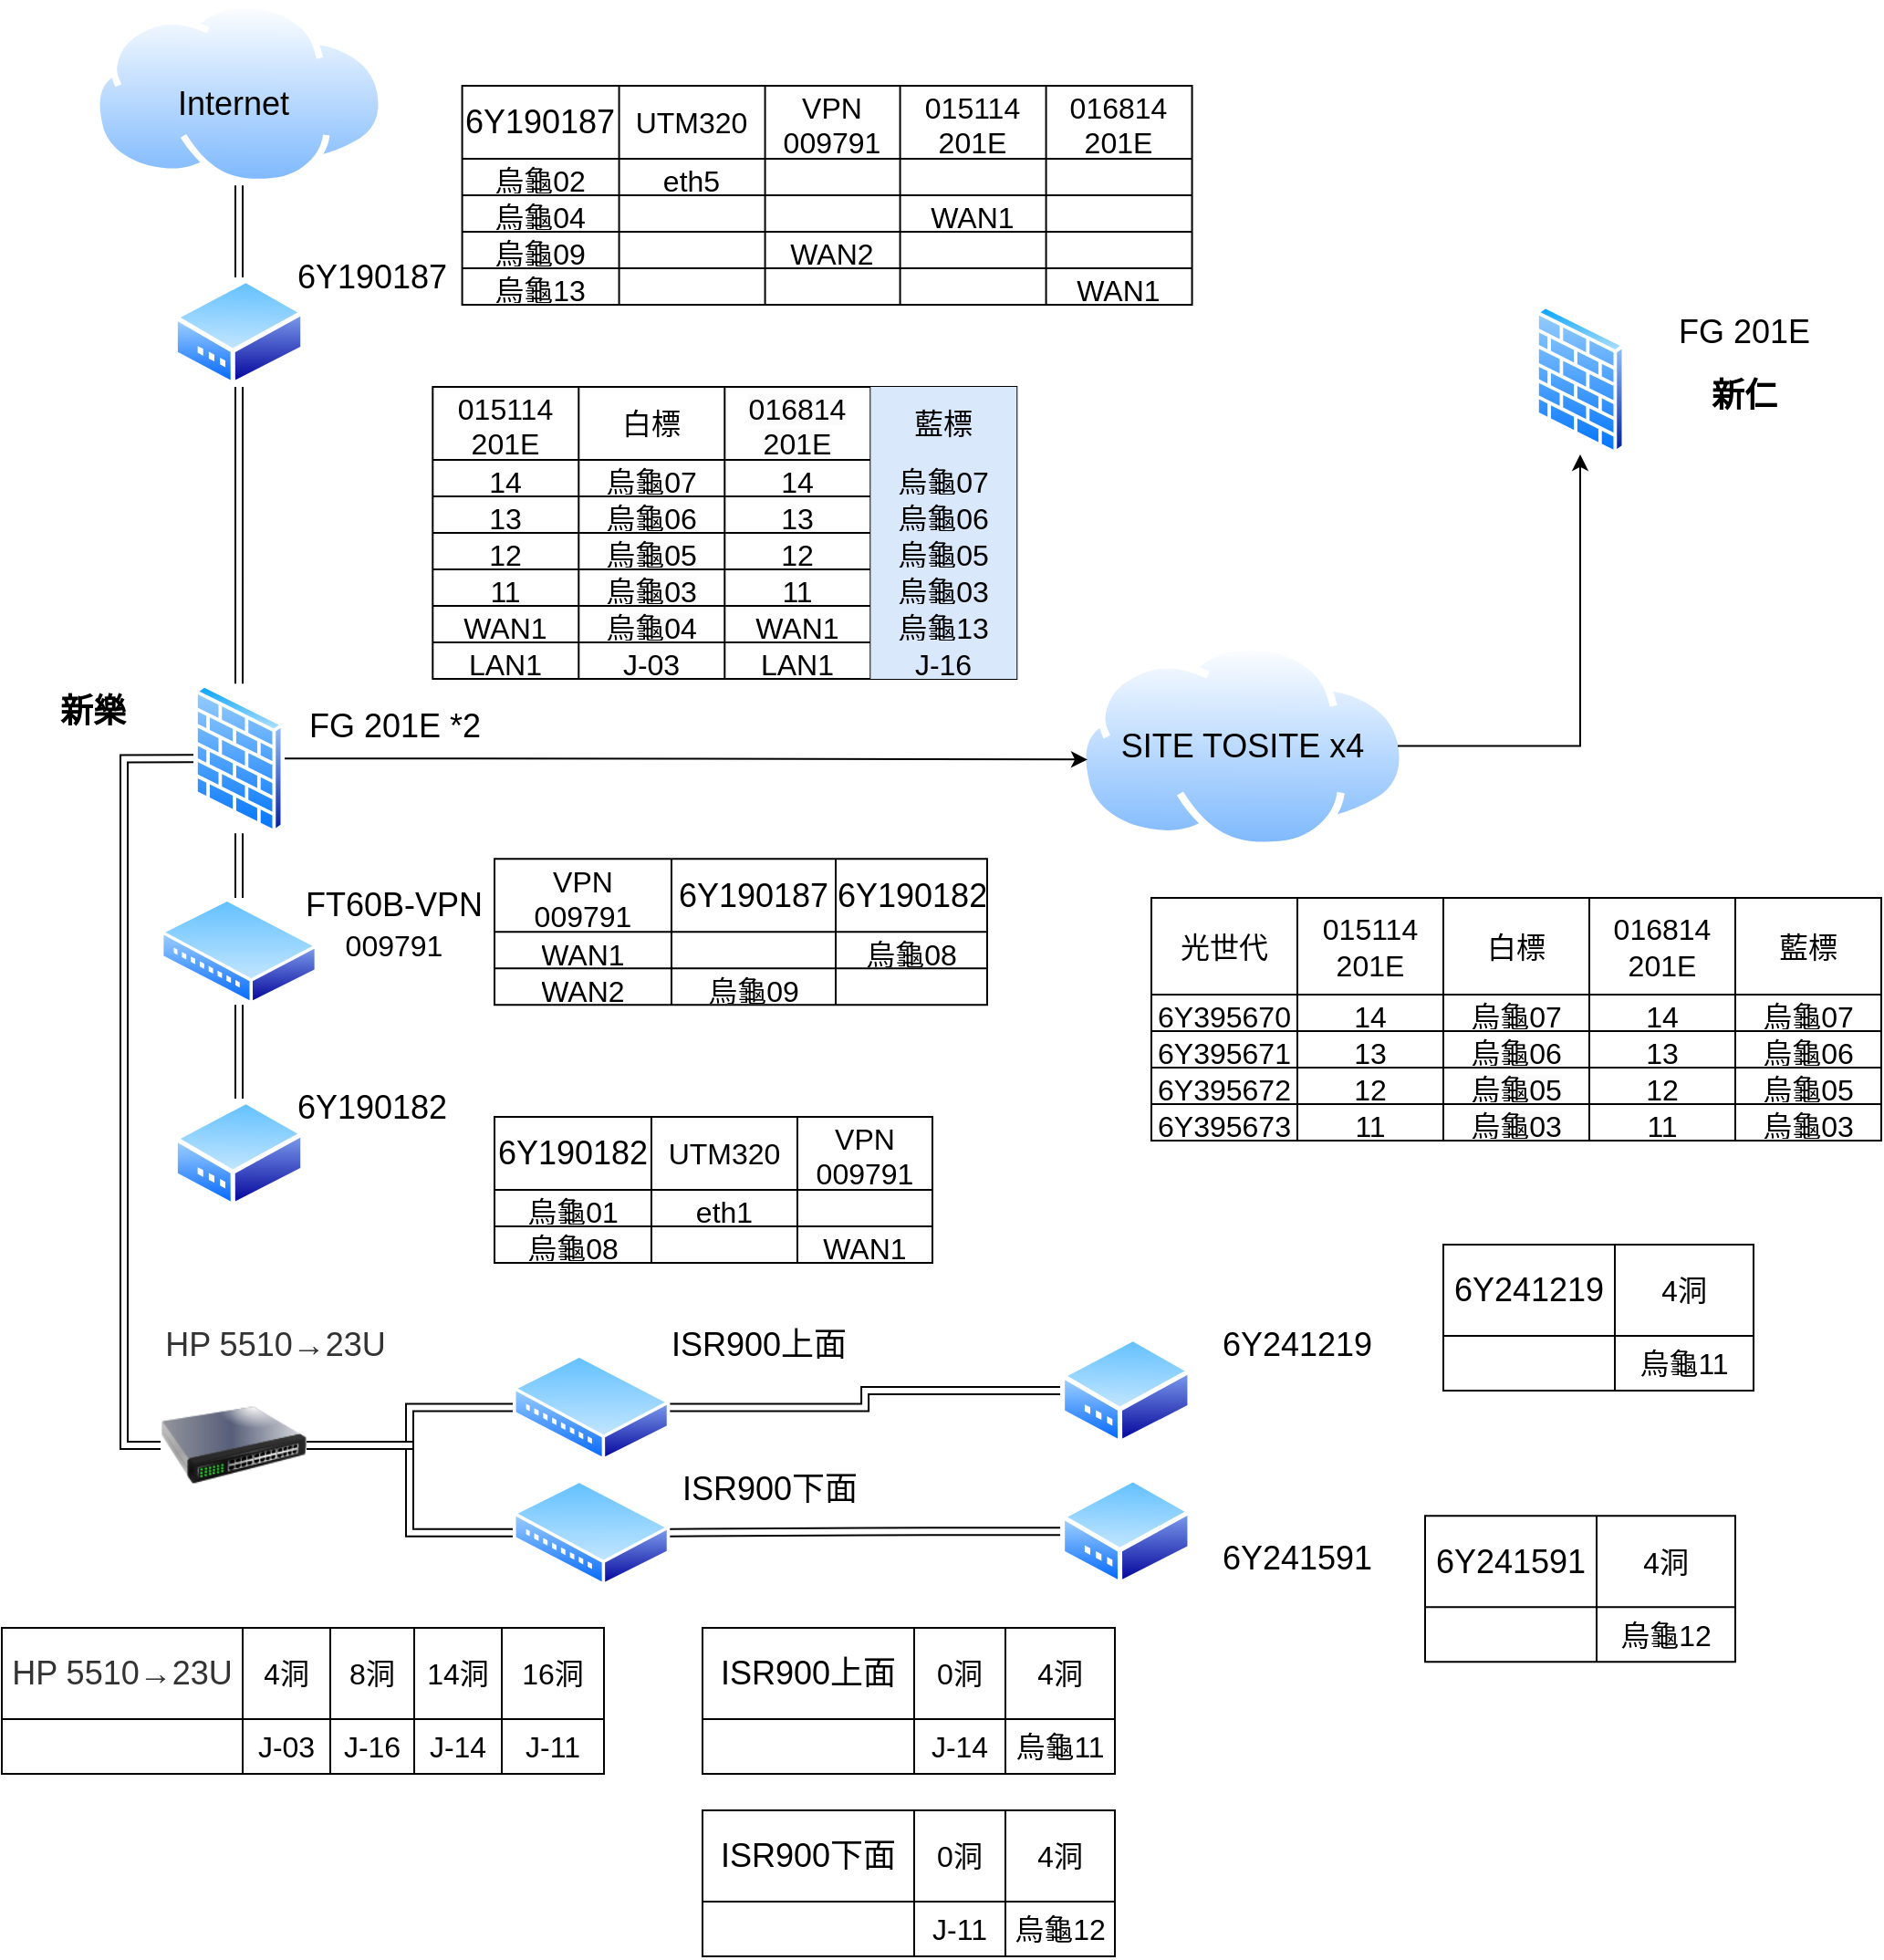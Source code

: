 <mxfile version="24.2.5" type="github">
  <diagram name="Page-1" id="822b0af5-4adb-64df-f703-e8dfc1f81529">
    <mxGraphModel dx="1661" dy="2616" grid="1" gridSize="10" guides="1" tooltips="1" connect="1" arrows="1" fold="1" page="1" pageScale="1" pageWidth="1100" pageHeight="850" background="none" math="0" shadow="0">
      <root>
        <mxCell id="0" />
        <mxCell id="1" parent="0" />
        <mxCell id="wyCytl5eD_phJpHqxvLd-6" value="" style="group" parent="1" vertex="1" connectable="0">
          <mxGeometry x="70" y="-815.8" width="160" height="100.8" as="geometry" />
        </mxCell>
        <mxCell id="wyCytl5eD_phJpHqxvLd-5" value="" style="image;aspect=fixed;perimeter=ellipsePerimeter;html=1;align=center;shadow=0;dashed=0;spacingTop=3;image=img/lib/active_directory/internet_cloud.svg;strokeColor=default;verticalAlign=middle;fontFamily=Helvetica;fontSize=12;fontColor=default;fillColor=default;" parent="wyCytl5eD_phJpHqxvLd-6" vertex="1">
          <mxGeometry y="-65.4" width="160" height="100.8" as="geometry" />
        </mxCell>
        <mxCell id="wyCytl5eD_phJpHqxvLd-4" value="&lt;font style=&quot;font-size: 18px;&quot;&gt;Internet&lt;/font&gt;" style="text;strokeColor=none;align=center;fillColor=none;html=1;verticalAlign=middle;whiteSpace=wrap;rounded=0;" parent="wyCytl5eD_phJpHqxvLd-6" vertex="1">
          <mxGeometry x="47" y="-24.2" width="60" height="30" as="geometry" />
        </mxCell>
        <mxCell id="wyCytl5eD_phJpHqxvLd-7" value="" style="group" parent="1" vertex="1" connectable="0">
          <mxGeometry x="630" y="-530" width="160" height="113.4" as="geometry" />
        </mxCell>
        <mxCell id="wyCytl5eD_phJpHqxvLd-8" value="" style="image;aspect=fixed;perimeter=ellipsePerimeter;html=1;align=center;shadow=0;dashed=0;spacingTop=3;image=img/lib/active_directory/internet_cloud.svg;strokeColor=default;verticalAlign=middle;fontFamily=Helvetica;fontSize=12;fontColor=default;fillColor=default;" parent="wyCytl5eD_phJpHqxvLd-7" vertex="1">
          <mxGeometry x="-20" width="180" height="113.4" as="geometry" />
        </mxCell>
        <mxCell id="wyCytl5eD_phJpHqxvLd-9" value="&lt;font style=&quot;font-size: 18px;&quot;&gt;SITE TOSITE x4&lt;/font&gt;" style="text;strokeColor=none;align=center;fillColor=none;html=1;verticalAlign=middle;whiteSpace=wrap;rounded=0;" parent="wyCytl5eD_phJpHqxvLd-7" vertex="1">
          <mxGeometry x="-15" y="41.7" width="170" height="30" as="geometry" />
        </mxCell>
        <mxCell id="wyCytl5eD_phJpHqxvLd-23" style="edgeStyle=orthogonalEdgeStyle;rounded=0;orthogonalLoop=1;jettySize=auto;html=1;exitX=0.5;exitY=1;exitDx=0;exitDy=0;fontFamily=Helvetica;fontSize=12;fontColor=default;shape=link;" parent="1" source="wyCytl5eD_phJpHqxvLd-10" target="wyCytl5eD_phJpHqxvLd-13" edge="1">
          <mxGeometry relative="1" as="geometry" />
        </mxCell>
        <mxCell id="wyCytl5eD_phJpHqxvLd-10" value="" style="image;aspect=fixed;perimeter=ellipsePerimeter;html=1;align=center;shadow=0;dashed=0;spacingTop=3;image=img/lib/active_directory/modem.svg;strokeColor=default;verticalAlign=middle;fontFamily=Helvetica;fontSize=12;fontColor=default;fillColor=default;" parent="1" vertex="1">
          <mxGeometry x="113.86" y="-730" width="72.29" height="60" as="geometry" />
        </mxCell>
        <mxCell id="wyCytl5eD_phJpHqxvLd-12" value="" style="image;aspect=fixed;perimeter=ellipsePerimeter;html=1;align=center;shadow=0;dashed=0;spacingTop=3;image=img/lib/active_directory/modem.svg;strokeColor=default;verticalAlign=middle;fontFamily=Helvetica;fontSize=12;fontColor=default;fillColor=default;" parent="1" vertex="1">
          <mxGeometry x="113.86" y="-280" width="72.29" height="60" as="geometry" />
        </mxCell>
        <mxCell id="wyCytl5eD_phJpHqxvLd-24" style="edgeStyle=orthogonalEdgeStyle;rounded=0;orthogonalLoop=1;jettySize=auto;html=1;exitX=0.5;exitY=1;exitDx=0;exitDy=0;fontFamily=Helvetica;fontSize=12;fontColor=default;shape=link;" parent="1" source="wyCytl5eD_phJpHqxvLd-13" target="wyCytl5eD_phJpHqxvLd-15" edge="1">
          <mxGeometry relative="1" as="geometry" />
        </mxCell>
        <mxCell id="wyCytl5eD_phJpHqxvLd-27" style="edgeStyle=orthogonalEdgeStyle;rounded=0;orthogonalLoop=1;jettySize=auto;html=1;exitX=1;exitY=0.5;exitDx=0;exitDy=0;entryX=0;entryY=0.75;entryDx=0;entryDy=0;fontFamily=Helvetica;fontSize=12;fontColor=default;" parent="1" source="wyCytl5eD_phJpHqxvLd-13" target="wyCytl5eD_phJpHqxvLd-9" edge="1">
          <mxGeometry relative="1" as="geometry" />
        </mxCell>
        <mxCell id="wyCytl5eD_phJpHqxvLd-342" style="edgeStyle=orthogonalEdgeStyle;rounded=0;orthogonalLoop=1;jettySize=auto;html=1;exitX=0;exitY=0.5;exitDx=0;exitDy=0;entryX=0;entryY=0.5;entryDx=0;entryDy=0;fontFamily=Helvetica;fontSize=12;fontColor=default;shape=link;" parent="1" source="wyCytl5eD_phJpHqxvLd-13" target="wyCytl5eD_phJpHqxvLd-341" edge="1">
          <mxGeometry relative="1" as="geometry" />
        </mxCell>
        <mxCell id="wyCytl5eD_phJpHqxvLd-13" value="" style="image;aspect=fixed;perimeter=ellipsePerimeter;html=1;align=center;shadow=0;dashed=0;spacingTop=3;image=img/lib/active_directory/firewall.svg;strokeColor=default;verticalAlign=middle;fontFamily=Helvetica;fontSize=12;fontColor=default;fillColor=default;" parent="1" vertex="1">
          <mxGeometry x="125" y="-507.32" width="50" height="81.97" as="geometry" />
        </mxCell>
        <mxCell id="wyCytl5eD_phJpHqxvLd-25" style="rounded=0;orthogonalLoop=1;jettySize=auto;html=1;exitX=0.5;exitY=1;exitDx=0;exitDy=0;fontFamily=Helvetica;fontSize=12;fontColor=default;shape=link;" parent="1" source="wyCytl5eD_phJpHqxvLd-15" target="wyCytl5eD_phJpHqxvLd-12" edge="1">
          <mxGeometry relative="1" as="geometry" />
        </mxCell>
        <mxCell id="wyCytl5eD_phJpHqxvLd-15" value="" style="image;aspect=fixed;perimeter=ellipsePerimeter;html=1;align=center;shadow=0;dashed=0;spacingTop=3;image=img/lib/active_directory/wiring_hub.svg;strokeColor=default;verticalAlign=middle;fontFamily=Helvetica;fontSize=12;fontColor=default;fillColor=default;" parent="1" vertex="1">
          <mxGeometry x="106.93" y="-390" width="86.14" height="58.58" as="geometry" />
        </mxCell>
        <mxCell id="wyCytl5eD_phJpHqxvLd-16" value="&lt;font style=&quot;font-size: 18px;&quot;&gt;6Y190187&lt;/font&gt;" style="text;html=1;align=center;verticalAlign=middle;whiteSpace=wrap;rounded=0;fontFamily=Helvetica;fontSize=12;fontColor=default;" parent="1" vertex="1">
          <mxGeometry x="193.07" y="-745" width="60" height="30" as="geometry" />
        </mxCell>
        <mxCell id="wyCytl5eD_phJpHqxvLd-17" value="&lt;font style=&quot;font-size: 18px;&quot;&gt;6Y190182&lt;/font&gt;" style="text;html=1;align=center;verticalAlign=middle;whiteSpace=wrap;rounded=0;fontFamily=Helvetica;fontSize=12;fontColor=default;" parent="1" vertex="1">
          <mxGeometry x="193.07" y="-290" width="60" height="30" as="geometry" />
        </mxCell>
        <mxCell id="wyCytl5eD_phJpHqxvLd-19" value="&lt;font style=&quot;font-size: 18px;&quot;&gt;FG 201E *2&lt;/font&gt;" style="text;html=1;align=center;verticalAlign=middle;whiteSpace=wrap;rounded=0;fontFamily=Helvetica;fontSize=12;fontColor=default;" parent="1" vertex="1">
          <mxGeometry x="181.15" y="-499.31" width="108.85" height="30" as="geometry" />
        </mxCell>
        <mxCell id="wyCytl5eD_phJpHqxvLd-20" value="&lt;font style=&quot;font-size: 18px;&quot;&gt;FT60B-VPN&lt;/font&gt;&lt;div&gt;&lt;font style=&quot;font-size: 18px;&quot;&gt;&lt;span style=&quot;font-size: 16px;&quot;&gt;009791&lt;/span&gt;&lt;br&gt;&lt;/font&gt;&lt;/div&gt;" style="text;html=1;align=center;verticalAlign=middle;whiteSpace=wrap;rounded=0;fontFamily=Helvetica;fontSize=12;fontColor=default;" parent="1" vertex="1">
          <mxGeometry x="180" y="-390" width="110" height="30" as="geometry" />
        </mxCell>
        <mxCell id="wyCytl5eD_phJpHqxvLd-21" value="" style="image;aspect=fixed;perimeter=ellipsePerimeter;html=1;align=center;shadow=0;dashed=0;spacingTop=3;image=img/lib/active_directory/firewall.svg;strokeColor=default;verticalAlign=middle;fontFamily=Helvetica;fontSize=12;fontColor=default;fillColor=default;" parent="1" vertex="1">
          <mxGeometry x="860" y="-715.0" width="50" height="81.97" as="geometry" />
        </mxCell>
        <mxCell id="wyCytl5eD_phJpHqxvLd-22" style="edgeStyle=orthogonalEdgeStyle;rounded=0;orthogonalLoop=1;jettySize=auto;html=1;exitX=0.5;exitY=1;exitDx=0;exitDy=0;fontFamily=Helvetica;fontSize=12;fontColor=default;shape=link;" parent="1" source="wyCytl5eD_phJpHqxvLd-5" target="wyCytl5eD_phJpHqxvLd-10" edge="1">
          <mxGeometry relative="1" as="geometry" />
        </mxCell>
        <mxCell id="wyCytl5eD_phJpHqxvLd-28" style="edgeStyle=orthogonalEdgeStyle;rounded=0;orthogonalLoop=1;jettySize=auto;html=1;exitX=1;exitY=0.5;exitDx=0;exitDy=0;fontFamily=Helvetica;fontSize=12;fontColor=default;" parent="1" source="wyCytl5eD_phJpHqxvLd-9" target="wyCytl5eD_phJpHqxvLd-21" edge="1">
          <mxGeometry relative="1" as="geometry" />
        </mxCell>
        <mxCell id="wyCytl5eD_phJpHqxvLd-29" value="&lt;font style=&quot;font-size: 18px;&quot;&gt;FG 201E&lt;/font&gt;" style="text;html=1;align=center;verticalAlign=middle;whiteSpace=wrap;rounded=0;fontFamily=Helvetica;fontSize=12;fontColor=default;" parent="1" vertex="1">
          <mxGeometry x="930" y="-715" width="90" height="30" as="geometry" />
        </mxCell>
        <mxCell id="wyCytl5eD_phJpHqxvLd-31" value="&lt;font style=&quot;font-size: 18px;&quot;&gt;&lt;b&gt;新仁&lt;/b&gt;&lt;/font&gt;" style="text;html=1;align=center;verticalAlign=middle;whiteSpace=wrap;rounded=0;fontFamily=Helvetica;fontSize=12;fontColor=default;" parent="1" vertex="1">
          <mxGeometry x="945" y="-680" width="60" height="30" as="geometry" />
        </mxCell>
        <mxCell id="wyCytl5eD_phJpHqxvLd-34" value="&lt;font style=&quot;font-size: 18px;&quot;&gt;&lt;b&gt;新樂&lt;/b&gt;&lt;/font&gt;" style="text;html=1;align=center;verticalAlign=middle;whiteSpace=wrap;rounded=0;fontFamily=Helvetica;fontSize=12;fontColor=default;" parent="1" vertex="1">
          <mxGeometry x="40.0" y="-507.32" width="60" height="30" as="geometry" />
        </mxCell>
        <mxCell id="wyCytl5eD_phJpHqxvLd-98" value="" style="shape=table;startSize=0;container=1;collapsible=0;childLayout=tableLayout;fontSize=16;strokeColor=default;align=center;verticalAlign=middle;fontFamily=Helvetica;fontColor=default;fillColor=default;" parent="1" vertex="1">
          <mxGeometry x="256.15" y="-670" width="320" height="160" as="geometry" />
        </mxCell>
        <mxCell id="wyCytl5eD_phJpHqxvLd-127" style="shape=tableRow;horizontal=0;startSize=0;swimlaneHead=0;swimlaneBody=0;strokeColor=inherit;top=0;left=0;bottom=0;right=0;collapsible=0;dropTarget=0;fillColor=none;points=[[0,0.5],[1,0.5]];portConstraint=eastwest;fontSize=16;align=center;verticalAlign=middle;fontFamily=Helvetica;fontColor=default;" parent="wyCytl5eD_phJpHqxvLd-98" vertex="1">
          <mxGeometry width="320" height="40" as="geometry" />
        </mxCell>
        <mxCell id="wyCytl5eD_phJpHqxvLd-128" value="015114&lt;br&gt;201E" style="shape=partialRectangle;html=1;connectable=0;strokeColor=inherit;overflow=hidden;fillColor=none;top=0;left=0;bottom=0;right=0;pointerEvents=1;fontSize=16;align=center;verticalAlign=middle;fontFamily=Helvetica;fontColor=default;whiteSpace=wrap;" parent="wyCytl5eD_phJpHqxvLd-127" vertex="1">
          <mxGeometry width="80" height="40" as="geometry">
            <mxRectangle width="80" height="40" as="alternateBounds" />
          </mxGeometry>
        </mxCell>
        <mxCell id="wyCytl5eD_phJpHqxvLd-131" value="白標" style="shape=partialRectangle;html=1;whiteSpace=wrap;connectable=0;strokeColor=inherit;overflow=hidden;fillColor=none;top=0;left=0;bottom=0;right=0;pointerEvents=1;fontSize=16;align=center;verticalAlign=middle;fontFamily=Helvetica;fontColor=default;" parent="wyCytl5eD_phJpHqxvLd-127" vertex="1">
          <mxGeometry x="80" width="80" height="40" as="geometry">
            <mxRectangle width="80" height="40" as="alternateBounds" />
          </mxGeometry>
        </mxCell>
        <mxCell id="wyCytl5eD_phJpHqxvLd-334" value="&lt;span style=&quot;color: rgb(0, 0, 0); font-family: Helvetica; font-size: 16px; font-style: normal; font-variant-ligatures: normal; font-variant-caps: normal; font-weight: 400; letter-spacing: normal; orphans: 2; text-align: center; text-indent: 0px; text-transform: none; widows: 2; word-spacing: 0px; -webkit-text-stroke-width: 0px; white-space: normal; background-color: rgb(251, 251, 251); text-decoration-thickness: initial; text-decoration-style: initial; text-decoration-color: initial; display: inline !important; float: none;&quot;&gt;016814&lt;/span&gt;&lt;br style=&quot;forced-color-adjust: none; color: rgb(0, 0, 0); font-family: Helvetica; font-size: 16px; font-style: normal; font-variant-ligatures: normal; font-variant-caps: normal; font-weight: 400; letter-spacing: normal; orphans: 2; text-align: center; text-indent: 0px; text-transform: none; widows: 2; word-spacing: 0px; -webkit-text-stroke-width: 0px; white-space: normal; background-color: rgb(251, 251, 251); text-decoration-thickness: initial; text-decoration-style: initial; text-decoration-color: initial;&quot;&gt;&lt;span style=&quot;color: rgb(0, 0, 0); font-family: Helvetica; font-size: 16px; font-style: normal; font-variant-ligatures: normal; font-variant-caps: normal; font-weight: 400; letter-spacing: normal; orphans: 2; text-align: center; text-indent: 0px; text-transform: none; widows: 2; word-spacing: 0px; -webkit-text-stroke-width: 0px; white-space: normal; background-color: rgb(251, 251, 251); text-decoration-thickness: initial; text-decoration-style: initial; text-decoration-color: initial; display: inline !important; float: none;&quot;&gt;201E&lt;/span&gt;&lt;div&gt;&lt;br/&gt;&lt;/div&gt;" style="shape=partialRectangle;html=1;whiteSpace=wrap;connectable=0;strokeColor=inherit;overflow=hidden;fillColor=none;top=0;left=0;bottom=0;right=0;pointerEvents=1;fontSize=16;align=center;verticalAlign=middle;fontFamily=Helvetica;fontColor=default;" parent="wyCytl5eD_phJpHqxvLd-127" vertex="1">
          <mxGeometry x="160" width="80" height="40" as="geometry">
            <mxRectangle width="80" height="40" as="alternateBounds" />
          </mxGeometry>
        </mxCell>
        <mxCell id="wyCytl5eD_phJpHqxvLd-132" value="藍標" style="shape=partialRectangle;html=1;whiteSpace=wrap;connectable=0;strokeColor=#6c8ebf;overflow=hidden;fillColor=#dae8fc;top=0;left=0;bottom=0;right=0;pointerEvents=1;fontSize=16;align=center;verticalAlign=middle;fontFamily=Helvetica;" parent="wyCytl5eD_phJpHqxvLd-127" vertex="1">
          <mxGeometry x="240" width="80" height="40" as="geometry">
            <mxRectangle width="80" height="40" as="alternateBounds" />
          </mxGeometry>
        </mxCell>
        <mxCell id="wyCytl5eD_phJpHqxvLd-117" style="shape=tableRow;horizontal=0;startSize=0;swimlaneHead=0;swimlaneBody=0;strokeColor=inherit;top=0;left=0;bottom=0;right=0;collapsible=0;dropTarget=0;fillColor=none;points=[[0,0.5],[1,0.5]];portConstraint=eastwest;fontSize=16;align=center;verticalAlign=middle;fontFamily=Helvetica;fontColor=default;" parent="wyCytl5eD_phJpHqxvLd-98" vertex="1">
          <mxGeometry y="40" width="320" height="20" as="geometry" />
        </mxCell>
        <mxCell id="wyCytl5eD_phJpHqxvLd-118" value="14" style="shape=partialRectangle;html=1;connectable=0;strokeColor=inherit;overflow=hidden;fillColor=none;top=0;left=0;bottom=0;right=0;pointerEvents=1;fontSize=16;align=center;verticalAlign=middle;fontFamily=Helvetica;fontColor=default;whiteSpace=wrap;" parent="wyCytl5eD_phJpHqxvLd-117" vertex="1">
          <mxGeometry width="80" height="20" as="geometry">
            <mxRectangle width="80" height="20" as="alternateBounds" />
          </mxGeometry>
        </mxCell>
        <mxCell id="wyCytl5eD_phJpHqxvLd-121" value="烏龜07" style="shape=partialRectangle;html=1;whiteSpace=wrap;connectable=0;strokeColor=inherit;overflow=hidden;fillColor=none;top=0;left=0;bottom=0;right=0;pointerEvents=1;fontSize=16;align=center;verticalAlign=middle;fontFamily=Helvetica;fontColor=default;" parent="wyCytl5eD_phJpHqxvLd-117" vertex="1">
          <mxGeometry x="80" width="80" height="20" as="geometry">
            <mxRectangle width="80" height="20" as="alternateBounds" />
          </mxGeometry>
        </mxCell>
        <mxCell id="wyCytl5eD_phJpHqxvLd-335" value="14" style="shape=partialRectangle;html=1;whiteSpace=wrap;connectable=0;strokeColor=inherit;overflow=hidden;fillColor=none;top=0;left=0;bottom=0;right=0;pointerEvents=1;fontSize=16;align=center;verticalAlign=middle;fontFamily=Helvetica;fontColor=default;" parent="wyCytl5eD_phJpHqxvLd-117" vertex="1">
          <mxGeometry x="160" width="80" height="20" as="geometry">
            <mxRectangle width="80" height="20" as="alternateBounds" />
          </mxGeometry>
        </mxCell>
        <mxCell id="wyCytl5eD_phJpHqxvLd-122" value="烏龜07" style="shape=partialRectangle;html=1;whiteSpace=wrap;connectable=0;strokeColor=#6c8ebf;overflow=hidden;fillColor=#dae8fc;top=0;left=0;bottom=0;right=0;pointerEvents=1;fontSize=16;align=center;verticalAlign=middle;fontFamily=Helvetica;" parent="wyCytl5eD_phJpHqxvLd-117" vertex="1">
          <mxGeometry x="240" width="80" height="20" as="geometry">
            <mxRectangle width="80" height="20" as="alternateBounds" />
          </mxGeometry>
        </mxCell>
        <mxCell id="wyCytl5eD_phJpHqxvLd-99" value="" style="shape=tableRow;horizontal=0;startSize=0;swimlaneHead=0;swimlaneBody=0;strokeColor=inherit;top=0;left=0;bottom=0;right=0;collapsible=0;dropTarget=0;fillColor=none;points=[[0,0.5],[1,0.5]];portConstraint=eastwest;fontSize=16;align=center;verticalAlign=middle;fontFamily=Helvetica;fontColor=default;" parent="wyCytl5eD_phJpHqxvLd-98" vertex="1">
          <mxGeometry y="60" width="320" height="20" as="geometry" />
        </mxCell>
        <mxCell id="wyCytl5eD_phJpHqxvLd-100" value="13" style="shape=partialRectangle;html=1;whiteSpace=wrap;connectable=0;strokeColor=inherit;overflow=hidden;fillColor=none;top=0;left=0;bottom=0;right=0;pointerEvents=1;fontSize=16;align=center;verticalAlign=middle;fontFamily=Helvetica;fontColor=default;" parent="wyCytl5eD_phJpHqxvLd-99" vertex="1">
          <mxGeometry width="80" height="20" as="geometry">
            <mxRectangle width="80" height="20" as="alternateBounds" />
          </mxGeometry>
        </mxCell>
        <mxCell id="wyCytl5eD_phJpHqxvLd-111" value="烏龜06" style="shape=partialRectangle;html=1;whiteSpace=wrap;connectable=0;strokeColor=inherit;overflow=hidden;fillColor=none;top=0;left=0;bottom=0;right=0;pointerEvents=1;fontSize=16;align=center;verticalAlign=middle;fontFamily=Helvetica;fontColor=default;" parent="wyCytl5eD_phJpHqxvLd-99" vertex="1">
          <mxGeometry x="80" width="80" height="20" as="geometry">
            <mxRectangle width="80" height="20" as="alternateBounds" />
          </mxGeometry>
        </mxCell>
        <mxCell id="wyCytl5eD_phJpHqxvLd-336" value="13" style="shape=partialRectangle;html=1;whiteSpace=wrap;connectable=0;strokeColor=inherit;overflow=hidden;fillColor=none;top=0;left=0;bottom=0;right=0;pointerEvents=1;fontSize=16;align=center;verticalAlign=middle;fontFamily=Helvetica;fontColor=default;" parent="wyCytl5eD_phJpHqxvLd-99" vertex="1">
          <mxGeometry x="160" width="80" height="20" as="geometry">
            <mxRectangle width="80" height="20" as="alternateBounds" />
          </mxGeometry>
        </mxCell>
        <mxCell id="wyCytl5eD_phJpHqxvLd-102" value="烏龜06" style="shape=partialRectangle;html=1;whiteSpace=wrap;connectable=0;strokeColor=#6c8ebf;overflow=hidden;fillColor=#dae8fc;top=0;left=0;bottom=0;right=0;pointerEvents=1;fontSize=16;align=center;verticalAlign=middle;fontFamily=Helvetica;" parent="wyCytl5eD_phJpHqxvLd-99" vertex="1">
          <mxGeometry x="240" width="80" height="20" as="geometry">
            <mxRectangle width="80" height="20" as="alternateBounds" />
          </mxGeometry>
        </mxCell>
        <mxCell id="wyCytl5eD_phJpHqxvLd-103" value="" style="shape=tableRow;horizontal=0;startSize=0;swimlaneHead=0;swimlaneBody=0;strokeColor=inherit;top=0;left=0;bottom=0;right=0;collapsible=0;dropTarget=0;fillColor=none;points=[[0,0.5],[1,0.5]];portConstraint=eastwest;fontSize=16;align=center;verticalAlign=middle;fontFamily=Helvetica;fontColor=default;" parent="wyCytl5eD_phJpHqxvLd-98" vertex="1">
          <mxGeometry y="80" width="320" height="20" as="geometry" />
        </mxCell>
        <mxCell id="wyCytl5eD_phJpHqxvLd-104" value="12" style="shape=partialRectangle;html=1;whiteSpace=wrap;connectable=0;strokeColor=inherit;overflow=hidden;fillColor=none;top=0;left=0;bottom=0;right=0;pointerEvents=1;fontSize=16;align=center;verticalAlign=middle;fontFamily=Helvetica;fontColor=default;" parent="wyCytl5eD_phJpHqxvLd-103" vertex="1">
          <mxGeometry width="80" height="20" as="geometry">
            <mxRectangle width="80" height="20" as="alternateBounds" />
          </mxGeometry>
        </mxCell>
        <mxCell id="wyCytl5eD_phJpHqxvLd-112" value="&lt;span style=&quot;color: rgb(0, 0, 0); font-family: Helvetica; font-size: 16px; font-style: normal; font-variant-ligatures: normal; font-variant-caps: normal; font-weight: 400; letter-spacing: normal; orphans: 2; text-align: center; text-indent: 0px; text-transform: none; widows: 2; word-spacing: 0px; -webkit-text-stroke-width: 0px; white-space: normal; background-color: rgb(251, 251, 251); text-decoration-thickness: initial; text-decoration-style: initial; text-decoration-color: initial; display: inline !important; float: none;&quot;&gt;烏龜05&lt;/span&gt;" style="shape=partialRectangle;html=1;whiteSpace=wrap;connectable=0;strokeColor=inherit;overflow=hidden;fillColor=none;top=0;left=0;bottom=0;right=0;pointerEvents=1;fontSize=16;align=center;verticalAlign=middle;fontFamily=Helvetica;fontColor=default;" parent="wyCytl5eD_phJpHqxvLd-103" vertex="1">
          <mxGeometry x="80" width="80" height="20" as="geometry">
            <mxRectangle width="80" height="20" as="alternateBounds" />
          </mxGeometry>
        </mxCell>
        <mxCell id="wyCytl5eD_phJpHqxvLd-337" value="12" style="shape=partialRectangle;html=1;whiteSpace=wrap;connectable=0;strokeColor=inherit;overflow=hidden;fillColor=none;top=0;left=0;bottom=0;right=0;pointerEvents=1;fontSize=16;align=center;verticalAlign=middle;fontFamily=Helvetica;fontColor=default;" parent="wyCytl5eD_phJpHqxvLd-103" vertex="1">
          <mxGeometry x="160" width="80" height="20" as="geometry">
            <mxRectangle width="80" height="20" as="alternateBounds" />
          </mxGeometry>
        </mxCell>
        <mxCell id="wyCytl5eD_phJpHqxvLd-106" value="烏龜05" style="shape=partialRectangle;html=1;whiteSpace=wrap;connectable=0;strokeColor=#6c8ebf;overflow=hidden;fillColor=#dae8fc;top=0;left=0;bottom=0;right=0;pointerEvents=1;fontSize=16;align=center;verticalAlign=middle;fontFamily=Helvetica;" parent="wyCytl5eD_phJpHqxvLd-103" vertex="1">
          <mxGeometry x="240" width="80" height="20" as="geometry">
            <mxRectangle width="80" height="20" as="alternateBounds" />
          </mxGeometry>
        </mxCell>
        <mxCell id="wyCytl5eD_phJpHqxvLd-107" value="" style="shape=tableRow;horizontal=0;startSize=0;swimlaneHead=0;swimlaneBody=0;strokeColor=inherit;top=0;left=0;bottom=0;right=0;collapsible=0;dropTarget=0;fillColor=none;points=[[0,0.5],[1,0.5]];portConstraint=eastwest;fontSize=16;align=center;verticalAlign=middle;fontFamily=Helvetica;fontColor=default;" parent="wyCytl5eD_phJpHqxvLd-98" vertex="1">
          <mxGeometry y="100" width="320" height="20" as="geometry" />
        </mxCell>
        <mxCell id="wyCytl5eD_phJpHqxvLd-108" value="11" style="shape=partialRectangle;html=1;whiteSpace=wrap;connectable=0;strokeColor=inherit;overflow=hidden;fillColor=none;top=0;left=0;bottom=0;right=0;pointerEvents=1;fontSize=16;align=center;verticalAlign=middle;fontFamily=Helvetica;fontColor=default;" parent="wyCytl5eD_phJpHqxvLd-107" vertex="1">
          <mxGeometry width="80" height="20" as="geometry">
            <mxRectangle width="80" height="20" as="alternateBounds" />
          </mxGeometry>
        </mxCell>
        <mxCell id="wyCytl5eD_phJpHqxvLd-113" value="&lt;span style=&quot;color: rgb(0, 0, 0); font-family: Helvetica; font-size: 16px; font-style: normal; font-variant-ligatures: normal; font-variant-caps: normal; font-weight: 400; letter-spacing: normal; orphans: 2; text-align: center; text-indent: 0px; text-transform: none; widows: 2; word-spacing: 0px; -webkit-text-stroke-width: 0px; white-space: normal; background-color: rgb(251, 251, 251); text-decoration-thickness: initial; text-decoration-style: initial; text-decoration-color: initial; display: inline !important; float: none;&quot;&gt;烏龜03&lt;/span&gt;" style="shape=partialRectangle;html=1;whiteSpace=wrap;connectable=0;strokeColor=inherit;overflow=hidden;fillColor=none;top=0;left=0;bottom=0;right=0;pointerEvents=1;fontSize=16;align=center;verticalAlign=middle;fontFamily=Helvetica;fontColor=default;" parent="wyCytl5eD_phJpHqxvLd-107" vertex="1">
          <mxGeometry x="80" width="80" height="20" as="geometry">
            <mxRectangle width="80" height="20" as="alternateBounds" />
          </mxGeometry>
        </mxCell>
        <mxCell id="wyCytl5eD_phJpHqxvLd-338" value="11" style="shape=partialRectangle;html=1;whiteSpace=wrap;connectable=0;strokeColor=inherit;overflow=hidden;fillColor=none;top=0;left=0;bottom=0;right=0;pointerEvents=1;fontSize=16;align=center;verticalAlign=middle;fontFamily=Helvetica;fontColor=default;" parent="wyCytl5eD_phJpHqxvLd-107" vertex="1">
          <mxGeometry x="160" width="80" height="20" as="geometry">
            <mxRectangle width="80" height="20" as="alternateBounds" />
          </mxGeometry>
        </mxCell>
        <mxCell id="wyCytl5eD_phJpHqxvLd-110" value="烏龜03" style="shape=partialRectangle;html=1;whiteSpace=wrap;connectable=0;strokeColor=#6c8ebf;overflow=hidden;fillColor=#dae8fc;top=0;left=0;bottom=0;right=0;pointerEvents=1;fontSize=16;align=center;verticalAlign=middle;fontFamily=Helvetica;" parent="wyCytl5eD_phJpHqxvLd-107" vertex="1">
          <mxGeometry x="240" width="80" height="20" as="geometry">
            <mxRectangle width="80" height="20" as="alternateBounds" />
          </mxGeometry>
        </mxCell>
        <mxCell id="wyCytl5eD_phJpHqxvLd-308" style="shape=tableRow;horizontal=0;startSize=0;swimlaneHead=0;swimlaneBody=0;strokeColor=inherit;top=0;left=0;bottom=0;right=0;collapsible=0;dropTarget=0;fillColor=none;points=[[0,0.5],[1,0.5]];portConstraint=eastwest;fontSize=16;align=center;verticalAlign=middle;fontFamily=Helvetica;fontColor=default;" parent="wyCytl5eD_phJpHqxvLd-98" vertex="1">
          <mxGeometry y="120" width="320" height="20" as="geometry" />
        </mxCell>
        <mxCell id="wyCytl5eD_phJpHqxvLd-309" value="WAN1" style="shape=partialRectangle;html=1;whiteSpace=wrap;connectable=0;strokeColor=inherit;overflow=hidden;fillColor=none;top=0;left=0;bottom=0;right=0;pointerEvents=1;fontSize=16;align=center;verticalAlign=middle;fontFamily=Helvetica;fontColor=default;" parent="wyCytl5eD_phJpHqxvLd-308" vertex="1">
          <mxGeometry width="80" height="20" as="geometry">
            <mxRectangle width="80" height="20" as="alternateBounds" />
          </mxGeometry>
        </mxCell>
        <mxCell id="wyCytl5eD_phJpHqxvLd-311" value="&lt;span style=&quot;color: rgb(0, 0, 0); font-family: Helvetica; font-size: 16px; font-style: normal; font-variant-ligatures: normal; font-variant-caps: normal; font-weight: 400; letter-spacing: normal; orphans: 2; text-align: center; text-indent: 0px; text-transform: none; widows: 2; word-spacing: 0px; -webkit-text-stroke-width: 0px; white-space: normal; background-color: rgb(251, 251, 251); text-decoration-thickness: initial; text-decoration-style: initial; text-decoration-color: initial; display: inline !important; float: none;&quot;&gt;烏龜04&lt;/span&gt;" style="shape=partialRectangle;html=1;whiteSpace=wrap;connectable=0;strokeColor=inherit;overflow=hidden;fillColor=none;top=0;left=0;bottom=0;right=0;pointerEvents=1;fontSize=16;align=center;verticalAlign=middle;fontFamily=Helvetica;fontColor=default;" parent="wyCytl5eD_phJpHqxvLd-308" vertex="1">
          <mxGeometry x="80" width="80" height="20" as="geometry">
            <mxRectangle width="80" height="20" as="alternateBounds" />
          </mxGeometry>
        </mxCell>
        <mxCell id="wyCytl5eD_phJpHqxvLd-339" value="WAN1" style="shape=partialRectangle;html=1;whiteSpace=wrap;connectable=0;strokeColor=inherit;overflow=hidden;fillColor=none;top=0;left=0;bottom=0;right=0;pointerEvents=1;fontSize=16;align=center;verticalAlign=middle;fontFamily=Helvetica;fontColor=default;" parent="wyCytl5eD_phJpHqxvLd-308" vertex="1">
          <mxGeometry x="160" width="80" height="20" as="geometry">
            <mxRectangle width="80" height="20" as="alternateBounds" />
          </mxGeometry>
        </mxCell>
        <mxCell id="wyCytl5eD_phJpHqxvLd-312" value="烏龜13" style="shape=partialRectangle;html=1;whiteSpace=wrap;connectable=0;strokeColor=#6c8ebf;overflow=hidden;fillColor=#dae8fc;top=0;left=0;bottom=0;right=0;pointerEvents=1;fontSize=16;align=center;verticalAlign=middle;fontFamily=Helvetica;" parent="wyCytl5eD_phJpHqxvLd-308" vertex="1">
          <mxGeometry x="240" width="80" height="20" as="geometry">
            <mxRectangle width="80" height="20" as="alternateBounds" />
          </mxGeometry>
        </mxCell>
        <mxCell id="wyCytl5eD_phJpHqxvLd-303" style="shape=tableRow;horizontal=0;startSize=0;swimlaneHead=0;swimlaneBody=0;strokeColor=inherit;top=0;left=0;bottom=0;right=0;collapsible=0;dropTarget=0;fillColor=none;points=[[0,0.5],[1,0.5]];portConstraint=eastwest;fontSize=16;align=center;verticalAlign=middle;fontFamily=Helvetica;fontColor=default;" parent="wyCytl5eD_phJpHqxvLd-98" vertex="1">
          <mxGeometry y="140" width="320" height="20" as="geometry" />
        </mxCell>
        <mxCell id="wyCytl5eD_phJpHqxvLd-304" value="LAN1" style="shape=partialRectangle;html=1;whiteSpace=wrap;connectable=0;strokeColor=inherit;overflow=hidden;fillColor=none;top=0;left=0;bottom=0;right=0;pointerEvents=1;fontSize=16;align=center;verticalAlign=middle;fontFamily=Helvetica;fontColor=default;" parent="wyCytl5eD_phJpHqxvLd-303" vertex="1">
          <mxGeometry width="80" height="20" as="geometry">
            <mxRectangle width="80" height="20" as="alternateBounds" />
          </mxGeometry>
        </mxCell>
        <mxCell id="wyCytl5eD_phJpHqxvLd-306" value="J-03" style="shape=partialRectangle;html=1;whiteSpace=wrap;connectable=0;strokeColor=inherit;overflow=hidden;fillColor=none;top=0;left=0;bottom=0;right=0;pointerEvents=1;fontSize=16;align=center;verticalAlign=middle;fontFamily=Helvetica;fontColor=default;" parent="wyCytl5eD_phJpHqxvLd-303" vertex="1">
          <mxGeometry x="80" width="80" height="20" as="geometry">
            <mxRectangle width="80" height="20" as="alternateBounds" />
          </mxGeometry>
        </mxCell>
        <mxCell id="wyCytl5eD_phJpHqxvLd-340" value="LAN1" style="shape=partialRectangle;html=1;whiteSpace=wrap;connectable=0;strokeColor=inherit;overflow=hidden;fillColor=none;top=0;left=0;bottom=0;right=0;pointerEvents=1;fontSize=16;align=center;verticalAlign=middle;fontFamily=Helvetica;fontColor=default;" parent="wyCytl5eD_phJpHqxvLd-303" vertex="1">
          <mxGeometry x="160" width="80" height="20" as="geometry">
            <mxRectangle width="80" height="20" as="alternateBounds" />
          </mxGeometry>
        </mxCell>
        <mxCell id="wyCytl5eD_phJpHqxvLd-307" value="J-16" style="shape=partialRectangle;html=1;whiteSpace=wrap;connectable=0;strokeColor=#6c8ebf;overflow=hidden;fillColor=#dae8fc;top=0;left=0;bottom=0;right=0;pointerEvents=1;fontSize=16;align=center;verticalAlign=middle;fontFamily=Helvetica;" parent="wyCytl5eD_phJpHqxvLd-303" vertex="1">
          <mxGeometry x="240" width="80" height="20" as="geometry">
            <mxRectangle width="80" height="20" as="alternateBounds" />
          </mxGeometry>
        </mxCell>
        <mxCell id="wyCytl5eD_phJpHqxvLd-148" value="" style="shape=table;startSize=0;container=1;collapsible=0;childLayout=tableLayout;fontSize=16;strokeColor=default;align=center;verticalAlign=middle;fontFamily=Helvetica;fontColor=default;fillColor=default;" parent="1" vertex="1">
          <mxGeometry x="272.29" y="-835" width="400" height="120" as="geometry" />
        </mxCell>
        <mxCell id="wyCytl5eD_phJpHqxvLd-165" style="shape=tableRow;horizontal=0;startSize=0;swimlaneHead=0;swimlaneBody=0;strokeColor=inherit;top=0;left=0;bottom=0;right=0;collapsible=0;dropTarget=0;fillColor=none;points=[[0,0.5],[1,0.5]];portConstraint=eastwest;fontSize=16;align=center;verticalAlign=middle;fontFamily=Helvetica;fontColor=default;" parent="wyCytl5eD_phJpHqxvLd-148" vertex="1">
          <mxGeometry width="400" height="40" as="geometry" />
        </mxCell>
        <mxCell id="wyCytl5eD_phJpHqxvLd-166" value="&lt;span style=&quot;font-size: 18px;&quot;&gt;6Y190187&lt;/span&gt;" style="shape=partialRectangle;html=1;whiteSpace=wrap;connectable=0;strokeColor=inherit;overflow=hidden;fillColor=none;top=0;left=0;bottom=0;right=0;pointerEvents=1;fontSize=16;align=center;verticalAlign=middle;fontFamily=Helvetica;fontColor=default;" parent="wyCytl5eD_phJpHqxvLd-165" vertex="1">
          <mxGeometry width="86" height="40" as="geometry">
            <mxRectangle width="86" height="40" as="alternateBounds" />
          </mxGeometry>
        </mxCell>
        <mxCell id="wyCytl5eD_phJpHqxvLd-167" value="UTM320" style="shape=partialRectangle;html=1;whiteSpace=wrap;connectable=0;strokeColor=inherit;overflow=hidden;fillColor=none;top=0;left=0;bottom=0;right=0;pointerEvents=1;fontSize=16;align=center;verticalAlign=middle;fontFamily=Helvetica;fontColor=default;" parent="wyCytl5eD_phJpHqxvLd-165" vertex="1">
          <mxGeometry x="86" width="80" height="40" as="geometry">
            <mxRectangle width="80" height="40" as="alternateBounds" />
          </mxGeometry>
        </mxCell>
        <mxCell id="wyCytl5eD_phJpHqxvLd-168" value="VPN&lt;br&gt;009791" style="shape=partialRectangle;html=1;whiteSpace=wrap;connectable=0;strokeColor=inherit;overflow=hidden;fillColor=none;top=0;left=0;bottom=0;right=0;pointerEvents=1;fontSize=16;align=center;verticalAlign=middle;fontFamily=Helvetica;fontColor=default;" parent="wyCytl5eD_phJpHqxvLd-165" vertex="1">
          <mxGeometry x="166" width="74" height="40" as="geometry">
            <mxRectangle width="74" height="40" as="alternateBounds" />
          </mxGeometry>
        </mxCell>
        <mxCell id="wyCytl5eD_phJpHqxvLd-169" value="015114&lt;br&gt;201E" style="shape=partialRectangle;html=1;whiteSpace=wrap;connectable=0;strokeColor=inherit;overflow=hidden;fillColor=none;top=0;left=0;bottom=0;right=0;pointerEvents=1;fontSize=16;align=center;verticalAlign=middle;fontFamily=Helvetica;fontColor=default;" parent="wyCytl5eD_phJpHqxvLd-165" vertex="1">
          <mxGeometry x="240" width="80" height="40" as="geometry">
            <mxRectangle width="80" height="40" as="alternateBounds" />
          </mxGeometry>
        </mxCell>
        <mxCell id="wyCytl5eD_phJpHqxvLd-174" value="016814&lt;br&gt;201E" style="shape=partialRectangle;html=1;whiteSpace=wrap;connectable=0;strokeColor=inherit;overflow=hidden;fillColor=none;top=0;left=0;bottom=0;right=0;pointerEvents=1;fontSize=16;align=center;verticalAlign=middle;fontFamily=Helvetica;fontColor=default;" parent="wyCytl5eD_phJpHqxvLd-165" vertex="1">
          <mxGeometry x="320" width="80" height="40" as="geometry">
            <mxRectangle width="80" height="40" as="alternateBounds" />
          </mxGeometry>
        </mxCell>
        <mxCell id="wyCytl5eD_phJpHqxvLd-149" value="" style="shape=tableRow;horizontal=0;startSize=0;swimlaneHead=0;swimlaneBody=0;strokeColor=inherit;top=0;left=0;bottom=0;right=0;collapsible=0;dropTarget=0;fillColor=none;points=[[0,0.5],[1,0.5]];portConstraint=eastwest;fontSize=16;align=center;verticalAlign=middle;fontFamily=Helvetica;fontColor=default;" parent="wyCytl5eD_phJpHqxvLd-148" vertex="1">
          <mxGeometry y="40" width="400" height="20" as="geometry" />
        </mxCell>
        <mxCell id="wyCytl5eD_phJpHqxvLd-150" value="烏龜02" style="shape=partialRectangle;html=1;whiteSpace=wrap;connectable=0;strokeColor=inherit;overflow=hidden;fillColor=none;top=0;left=0;bottom=0;right=0;pointerEvents=1;fontSize=16;align=center;verticalAlign=middle;fontFamily=Helvetica;fontColor=default;" parent="wyCytl5eD_phJpHqxvLd-149" vertex="1">
          <mxGeometry width="86" height="20" as="geometry">
            <mxRectangle width="86" height="20" as="alternateBounds" />
          </mxGeometry>
        </mxCell>
        <mxCell id="wyCytl5eD_phJpHqxvLd-151" value="eth5" style="shape=partialRectangle;html=1;whiteSpace=wrap;connectable=0;strokeColor=inherit;overflow=hidden;fillColor=none;top=0;left=0;bottom=0;right=0;pointerEvents=1;fontSize=16;align=center;verticalAlign=middle;fontFamily=Helvetica;fontColor=default;" parent="wyCytl5eD_phJpHqxvLd-149" vertex="1">
          <mxGeometry x="86" width="80" height="20" as="geometry">
            <mxRectangle width="80" height="20" as="alternateBounds" />
          </mxGeometry>
        </mxCell>
        <mxCell id="wyCytl5eD_phJpHqxvLd-152" value="" style="shape=partialRectangle;html=1;whiteSpace=wrap;connectable=0;strokeColor=inherit;overflow=hidden;fillColor=none;top=0;left=0;bottom=0;right=0;pointerEvents=1;fontSize=16;align=center;verticalAlign=middle;fontFamily=Helvetica;fontColor=default;" parent="wyCytl5eD_phJpHqxvLd-149" vertex="1">
          <mxGeometry x="166" width="74" height="20" as="geometry">
            <mxRectangle width="74" height="20" as="alternateBounds" />
          </mxGeometry>
        </mxCell>
        <mxCell id="wyCytl5eD_phJpHqxvLd-170" style="shape=partialRectangle;html=1;whiteSpace=wrap;connectable=0;strokeColor=inherit;overflow=hidden;fillColor=none;top=0;left=0;bottom=0;right=0;pointerEvents=1;fontSize=16;align=center;verticalAlign=middle;fontFamily=Helvetica;fontColor=default;" parent="wyCytl5eD_phJpHqxvLd-149" vertex="1">
          <mxGeometry x="240" width="80" height="20" as="geometry">
            <mxRectangle width="80" height="20" as="alternateBounds" />
          </mxGeometry>
        </mxCell>
        <mxCell id="wyCytl5eD_phJpHqxvLd-175" style="shape=partialRectangle;html=1;whiteSpace=wrap;connectable=0;strokeColor=inherit;overflow=hidden;fillColor=none;top=0;left=0;bottom=0;right=0;pointerEvents=1;fontSize=16;align=center;verticalAlign=middle;fontFamily=Helvetica;fontColor=default;" parent="wyCytl5eD_phJpHqxvLd-149" vertex="1">
          <mxGeometry x="320" width="80" height="20" as="geometry">
            <mxRectangle width="80" height="20" as="alternateBounds" />
          </mxGeometry>
        </mxCell>
        <mxCell id="wyCytl5eD_phJpHqxvLd-153" value="" style="shape=tableRow;horizontal=0;startSize=0;swimlaneHead=0;swimlaneBody=0;strokeColor=inherit;top=0;left=0;bottom=0;right=0;collapsible=0;dropTarget=0;fillColor=none;points=[[0,0.5],[1,0.5]];portConstraint=eastwest;fontSize=16;align=center;verticalAlign=middle;fontFamily=Helvetica;fontColor=default;" parent="wyCytl5eD_phJpHqxvLd-148" vertex="1">
          <mxGeometry y="60" width="400" height="20" as="geometry" />
        </mxCell>
        <mxCell id="wyCytl5eD_phJpHqxvLd-154" value="烏龜04" style="shape=partialRectangle;html=1;whiteSpace=wrap;connectable=0;strokeColor=inherit;overflow=hidden;fillColor=none;top=0;left=0;bottom=0;right=0;pointerEvents=1;fontSize=16;align=center;verticalAlign=middle;fontFamily=Helvetica;fontColor=default;" parent="wyCytl5eD_phJpHqxvLd-153" vertex="1">
          <mxGeometry width="86" height="20" as="geometry">
            <mxRectangle width="86" height="20" as="alternateBounds" />
          </mxGeometry>
        </mxCell>
        <mxCell id="wyCytl5eD_phJpHqxvLd-155" value="" style="shape=partialRectangle;html=1;whiteSpace=wrap;connectable=0;strokeColor=inherit;overflow=hidden;fillColor=none;top=0;left=0;bottom=0;right=0;pointerEvents=1;fontSize=16;align=center;verticalAlign=middle;fontFamily=Helvetica;fontColor=default;" parent="wyCytl5eD_phJpHqxvLd-153" vertex="1">
          <mxGeometry x="86" width="80" height="20" as="geometry">
            <mxRectangle width="80" height="20" as="alternateBounds" />
          </mxGeometry>
        </mxCell>
        <mxCell id="wyCytl5eD_phJpHqxvLd-156" value="" style="shape=partialRectangle;html=1;whiteSpace=wrap;connectable=0;strokeColor=inherit;overflow=hidden;fillColor=none;top=0;left=0;bottom=0;right=0;pointerEvents=1;fontSize=16;align=center;verticalAlign=middle;fontFamily=Helvetica;fontColor=default;" parent="wyCytl5eD_phJpHqxvLd-153" vertex="1">
          <mxGeometry x="166" width="74" height="20" as="geometry">
            <mxRectangle width="74" height="20" as="alternateBounds" />
          </mxGeometry>
        </mxCell>
        <mxCell id="wyCytl5eD_phJpHqxvLd-171" value="WAN1" style="shape=partialRectangle;html=1;whiteSpace=wrap;connectable=0;strokeColor=inherit;overflow=hidden;fillColor=none;top=0;left=0;bottom=0;right=0;pointerEvents=1;fontSize=16;align=center;verticalAlign=middle;fontFamily=Helvetica;fontColor=default;" parent="wyCytl5eD_phJpHqxvLd-153" vertex="1">
          <mxGeometry x="240" width="80" height="20" as="geometry">
            <mxRectangle width="80" height="20" as="alternateBounds" />
          </mxGeometry>
        </mxCell>
        <mxCell id="wyCytl5eD_phJpHqxvLd-176" style="shape=partialRectangle;html=1;whiteSpace=wrap;connectable=0;strokeColor=inherit;overflow=hidden;fillColor=none;top=0;left=0;bottom=0;right=0;pointerEvents=1;fontSize=16;align=center;verticalAlign=middle;fontFamily=Helvetica;fontColor=default;" parent="wyCytl5eD_phJpHqxvLd-153" vertex="1">
          <mxGeometry x="320" width="80" height="20" as="geometry">
            <mxRectangle width="80" height="20" as="alternateBounds" />
          </mxGeometry>
        </mxCell>
        <mxCell id="wyCytl5eD_phJpHqxvLd-157" value="" style="shape=tableRow;horizontal=0;startSize=0;swimlaneHead=0;swimlaneBody=0;strokeColor=inherit;top=0;left=0;bottom=0;right=0;collapsible=0;dropTarget=0;fillColor=none;points=[[0,0.5],[1,0.5]];portConstraint=eastwest;fontSize=16;align=center;verticalAlign=middle;fontFamily=Helvetica;fontColor=default;" parent="wyCytl5eD_phJpHqxvLd-148" vertex="1">
          <mxGeometry y="80" width="400" height="20" as="geometry" />
        </mxCell>
        <mxCell id="wyCytl5eD_phJpHqxvLd-158" value="烏龜09" style="shape=partialRectangle;html=1;whiteSpace=wrap;connectable=0;strokeColor=inherit;overflow=hidden;fillColor=none;top=0;left=0;bottom=0;right=0;pointerEvents=1;fontSize=16;align=center;verticalAlign=middle;fontFamily=Helvetica;fontColor=default;" parent="wyCytl5eD_phJpHqxvLd-157" vertex="1">
          <mxGeometry width="86" height="20" as="geometry">
            <mxRectangle width="86" height="20" as="alternateBounds" />
          </mxGeometry>
        </mxCell>
        <mxCell id="wyCytl5eD_phJpHqxvLd-159" value="" style="shape=partialRectangle;html=1;whiteSpace=wrap;connectable=0;strokeColor=inherit;overflow=hidden;fillColor=none;top=0;left=0;bottom=0;right=0;pointerEvents=1;fontSize=16;align=center;verticalAlign=middle;fontFamily=Helvetica;fontColor=default;" parent="wyCytl5eD_phJpHqxvLd-157" vertex="1">
          <mxGeometry x="86" width="80" height="20" as="geometry">
            <mxRectangle width="80" height="20" as="alternateBounds" />
          </mxGeometry>
        </mxCell>
        <mxCell id="wyCytl5eD_phJpHqxvLd-160" value="WAN2" style="shape=partialRectangle;html=1;whiteSpace=wrap;connectable=0;strokeColor=inherit;overflow=hidden;fillColor=none;top=0;left=0;bottom=0;right=0;pointerEvents=1;fontSize=16;align=center;verticalAlign=middle;fontFamily=Helvetica;fontColor=default;" parent="wyCytl5eD_phJpHqxvLd-157" vertex="1">
          <mxGeometry x="166" width="74" height="20" as="geometry">
            <mxRectangle width="74" height="20" as="alternateBounds" />
          </mxGeometry>
        </mxCell>
        <mxCell id="wyCytl5eD_phJpHqxvLd-172" style="shape=partialRectangle;html=1;whiteSpace=wrap;connectable=0;strokeColor=inherit;overflow=hidden;fillColor=none;top=0;left=0;bottom=0;right=0;pointerEvents=1;fontSize=16;align=center;verticalAlign=middle;fontFamily=Helvetica;fontColor=default;" parent="wyCytl5eD_phJpHqxvLd-157" vertex="1">
          <mxGeometry x="240" width="80" height="20" as="geometry">
            <mxRectangle width="80" height="20" as="alternateBounds" />
          </mxGeometry>
        </mxCell>
        <mxCell id="wyCytl5eD_phJpHqxvLd-177" style="shape=partialRectangle;html=1;whiteSpace=wrap;connectable=0;strokeColor=inherit;overflow=hidden;fillColor=none;top=0;left=0;bottom=0;right=0;pointerEvents=1;fontSize=16;align=center;verticalAlign=middle;fontFamily=Helvetica;fontColor=default;" parent="wyCytl5eD_phJpHqxvLd-157" vertex="1">
          <mxGeometry x="320" width="80" height="20" as="geometry">
            <mxRectangle width="80" height="20" as="alternateBounds" />
          </mxGeometry>
        </mxCell>
        <mxCell id="wyCytl5eD_phJpHqxvLd-161" style="shape=tableRow;horizontal=0;startSize=0;swimlaneHead=0;swimlaneBody=0;strokeColor=inherit;top=0;left=0;bottom=0;right=0;collapsible=0;dropTarget=0;fillColor=none;points=[[0,0.5],[1,0.5]];portConstraint=eastwest;fontSize=16;align=center;verticalAlign=middle;fontFamily=Helvetica;fontColor=default;" parent="wyCytl5eD_phJpHqxvLd-148" vertex="1">
          <mxGeometry y="100" width="400" height="20" as="geometry" />
        </mxCell>
        <mxCell id="wyCytl5eD_phJpHqxvLd-162" value="烏龜13" style="shape=partialRectangle;html=1;whiteSpace=wrap;connectable=0;strokeColor=inherit;overflow=hidden;fillColor=none;top=0;left=0;bottom=0;right=0;pointerEvents=1;fontSize=16;align=center;verticalAlign=middle;fontFamily=Helvetica;fontColor=default;" parent="wyCytl5eD_phJpHqxvLd-161" vertex="1">
          <mxGeometry width="86" height="20" as="geometry">
            <mxRectangle width="86" height="20" as="alternateBounds" />
          </mxGeometry>
        </mxCell>
        <mxCell id="wyCytl5eD_phJpHqxvLd-163" style="shape=partialRectangle;html=1;whiteSpace=wrap;connectable=0;strokeColor=inherit;overflow=hidden;fillColor=none;top=0;left=0;bottom=0;right=0;pointerEvents=1;fontSize=16;align=center;verticalAlign=middle;fontFamily=Helvetica;fontColor=default;" parent="wyCytl5eD_phJpHqxvLd-161" vertex="1">
          <mxGeometry x="86" width="80" height="20" as="geometry">
            <mxRectangle width="80" height="20" as="alternateBounds" />
          </mxGeometry>
        </mxCell>
        <mxCell id="wyCytl5eD_phJpHqxvLd-164" style="shape=partialRectangle;html=1;whiteSpace=wrap;connectable=0;strokeColor=inherit;overflow=hidden;fillColor=none;top=0;left=0;bottom=0;right=0;pointerEvents=1;fontSize=16;align=center;verticalAlign=middle;fontFamily=Helvetica;fontColor=default;" parent="wyCytl5eD_phJpHqxvLd-161" vertex="1">
          <mxGeometry x="166" width="74" height="20" as="geometry">
            <mxRectangle width="74" height="20" as="alternateBounds" />
          </mxGeometry>
        </mxCell>
        <mxCell id="wyCytl5eD_phJpHqxvLd-173" value="" style="shape=partialRectangle;html=1;whiteSpace=wrap;connectable=0;strokeColor=inherit;overflow=hidden;fillColor=none;top=0;left=0;bottom=0;right=0;pointerEvents=1;fontSize=16;align=center;verticalAlign=middle;fontFamily=Helvetica;fontColor=default;" parent="wyCytl5eD_phJpHqxvLd-161" vertex="1">
          <mxGeometry x="240" width="80" height="20" as="geometry">
            <mxRectangle width="80" height="20" as="alternateBounds" />
          </mxGeometry>
        </mxCell>
        <mxCell id="wyCytl5eD_phJpHqxvLd-178" value="WAN1" style="shape=partialRectangle;html=1;whiteSpace=wrap;connectable=0;strokeColor=inherit;overflow=hidden;fillColor=none;top=0;left=0;bottom=0;right=0;pointerEvents=1;fontSize=16;align=center;verticalAlign=middle;fontFamily=Helvetica;fontColor=default;" parent="wyCytl5eD_phJpHqxvLd-161" vertex="1">
          <mxGeometry x="320" width="80" height="20" as="geometry">
            <mxRectangle width="80" height="20" as="alternateBounds" />
          </mxGeometry>
        </mxCell>
        <mxCell id="wyCytl5eD_phJpHqxvLd-185" value="" style="shape=table;startSize=0;container=1;collapsible=0;childLayout=tableLayout;fontSize=16;strokeColor=default;align=center;verticalAlign=middle;fontFamily=Helvetica;fontColor=default;fillColor=default;" parent="1" vertex="1">
          <mxGeometry x="290" y="-270" width="240" height="80" as="geometry" />
        </mxCell>
        <mxCell id="wyCytl5eD_phJpHqxvLd-186" style="shape=tableRow;horizontal=0;startSize=0;swimlaneHead=0;swimlaneBody=0;strokeColor=inherit;top=0;left=0;bottom=0;right=0;collapsible=0;dropTarget=0;fillColor=none;points=[[0,0.5],[1,0.5]];portConstraint=eastwest;fontSize=16;align=center;verticalAlign=middle;fontFamily=Helvetica;fontColor=default;" parent="wyCytl5eD_phJpHqxvLd-185" vertex="1">
          <mxGeometry width="240" height="40" as="geometry" />
        </mxCell>
        <mxCell id="wyCytl5eD_phJpHqxvLd-187" value="&lt;span style=&quot;font-size: 18px;&quot;&gt;6Y190182&lt;/span&gt;" style="shape=partialRectangle;html=1;whiteSpace=wrap;connectable=0;strokeColor=inherit;overflow=hidden;fillColor=none;top=0;left=0;bottom=0;right=0;pointerEvents=1;fontSize=16;align=center;verticalAlign=middle;fontFamily=Helvetica;fontColor=default;" parent="wyCytl5eD_phJpHqxvLd-186" vertex="1">
          <mxGeometry width="86" height="40" as="geometry">
            <mxRectangle width="86" height="40" as="alternateBounds" />
          </mxGeometry>
        </mxCell>
        <mxCell id="wyCytl5eD_phJpHqxvLd-188" value="UTM320" style="shape=partialRectangle;html=1;whiteSpace=wrap;connectable=0;strokeColor=inherit;overflow=hidden;fillColor=none;top=0;left=0;bottom=0;right=0;pointerEvents=1;fontSize=16;align=center;verticalAlign=middle;fontFamily=Helvetica;fontColor=default;" parent="wyCytl5eD_phJpHqxvLd-186" vertex="1">
          <mxGeometry x="86" width="80" height="40" as="geometry">
            <mxRectangle width="80" height="40" as="alternateBounds" />
          </mxGeometry>
        </mxCell>
        <mxCell id="wyCytl5eD_phJpHqxvLd-189" value="VPN&lt;br&gt;009791" style="shape=partialRectangle;html=1;whiteSpace=wrap;connectable=0;strokeColor=inherit;overflow=hidden;fillColor=none;top=0;left=0;bottom=0;right=0;pointerEvents=1;fontSize=16;align=center;verticalAlign=middle;fontFamily=Helvetica;fontColor=default;" parent="wyCytl5eD_phJpHqxvLd-186" vertex="1">
          <mxGeometry x="166" width="74" height="40" as="geometry">
            <mxRectangle width="74" height="40" as="alternateBounds" />
          </mxGeometry>
        </mxCell>
        <mxCell id="wyCytl5eD_phJpHqxvLd-192" value="" style="shape=tableRow;horizontal=0;startSize=0;swimlaneHead=0;swimlaneBody=0;strokeColor=inherit;top=0;left=0;bottom=0;right=0;collapsible=0;dropTarget=0;fillColor=none;points=[[0,0.5],[1,0.5]];portConstraint=eastwest;fontSize=16;align=center;verticalAlign=middle;fontFamily=Helvetica;fontColor=default;" parent="wyCytl5eD_phJpHqxvLd-185" vertex="1">
          <mxGeometry y="40" width="240" height="20" as="geometry" />
        </mxCell>
        <mxCell id="wyCytl5eD_phJpHqxvLd-193" value="烏龜01" style="shape=partialRectangle;html=1;whiteSpace=wrap;connectable=0;strokeColor=inherit;overflow=hidden;fillColor=none;top=0;left=0;bottom=0;right=0;pointerEvents=1;fontSize=16;align=center;verticalAlign=middle;fontFamily=Helvetica;fontColor=default;" parent="wyCytl5eD_phJpHqxvLd-192" vertex="1">
          <mxGeometry width="86" height="20" as="geometry">
            <mxRectangle width="86" height="20" as="alternateBounds" />
          </mxGeometry>
        </mxCell>
        <mxCell id="wyCytl5eD_phJpHqxvLd-194" value="eth1" style="shape=partialRectangle;html=1;whiteSpace=wrap;connectable=0;strokeColor=inherit;overflow=hidden;fillColor=none;top=0;left=0;bottom=0;right=0;pointerEvents=1;fontSize=16;align=center;verticalAlign=middle;fontFamily=Helvetica;fontColor=default;" parent="wyCytl5eD_phJpHqxvLd-192" vertex="1">
          <mxGeometry x="86" width="80" height="20" as="geometry">
            <mxRectangle width="80" height="20" as="alternateBounds" />
          </mxGeometry>
        </mxCell>
        <mxCell id="wyCytl5eD_phJpHqxvLd-195" value="" style="shape=partialRectangle;html=1;whiteSpace=wrap;connectable=0;strokeColor=inherit;overflow=hidden;fillColor=none;top=0;left=0;bottom=0;right=0;pointerEvents=1;fontSize=16;align=center;verticalAlign=middle;fontFamily=Helvetica;fontColor=default;" parent="wyCytl5eD_phJpHqxvLd-192" vertex="1">
          <mxGeometry x="166" width="74" height="20" as="geometry">
            <mxRectangle width="74" height="20" as="alternateBounds" />
          </mxGeometry>
        </mxCell>
        <mxCell id="wyCytl5eD_phJpHqxvLd-198" value="" style="shape=tableRow;horizontal=0;startSize=0;swimlaneHead=0;swimlaneBody=0;strokeColor=inherit;top=0;left=0;bottom=0;right=0;collapsible=0;dropTarget=0;fillColor=none;points=[[0,0.5],[1,0.5]];portConstraint=eastwest;fontSize=16;align=center;verticalAlign=middle;fontFamily=Helvetica;fontColor=default;" parent="wyCytl5eD_phJpHqxvLd-185" vertex="1">
          <mxGeometry y="60" width="240" height="20" as="geometry" />
        </mxCell>
        <mxCell id="wyCytl5eD_phJpHqxvLd-199" value="烏龜08" style="shape=partialRectangle;html=1;whiteSpace=wrap;connectable=0;strokeColor=inherit;overflow=hidden;fillColor=none;top=0;left=0;bottom=0;right=0;pointerEvents=1;fontSize=16;align=center;verticalAlign=middle;fontFamily=Helvetica;fontColor=default;" parent="wyCytl5eD_phJpHqxvLd-198" vertex="1">
          <mxGeometry width="86" height="20" as="geometry">
            <mxRectangle width="86" height="20" as="alternateBounds" />
          </mxGeometry>
        </mxCell>
        <mxCell id="wyCytl5eD_phJpHqxvLd-200" value="" style="shape=partialRectangle;html=1;whiteSpace=wrap;connectable=0;strokeColor=inherit;overflow=hidden;fillColor=none;top=0;left=0;bottom=0;right=0;pointerEvents=1;fontSize=16;align=center;verticalAlign=middle;fontFamily=Helvetica;fontColor=default;" parent="wyCytl5eD_phJpHqxvLd-198" vertex="1">
          <mxGeometry x="86" width="80" height="20" as="geometry">
            <mxRectangle width="80" height="20" as="alternateBounds" />
          </mxGeometry>
        </mxCell>
        <mxCell id="wyCytl5eD_phJpHqxvLd-201" value="WAN1" style="shape=partialRectangle;html=1;whiteSpace=wrap;connectable=0;strokeColor=inherit;overflow=hidden;fillColor=none;top=0;left=0;bottom=0;right=0;pointerEvents=1;fontSize=16;align=center;verticalAlign=middle;fontFamily=Helvetica;fontColor=default;" parent="wyCytl5eD_phJpHqxvLd-198" vertex="1">
          <mxGeometry x="166" width="74" height="20" as="geometry">
            <mxRectangle width="74" height="20" as="alternateBounds" />
          </mxGeometry>
        </mxCell>
        <mxCell id="wyCytl5eD_phJpHqxvLd-216" value="" style="shape=table;startSize=0;container=1;collapsible=0;childLayout=tableLayout;fontSize=16;strokeColor=default;align=center;verticalAlign=middle;fontFamily=Helvetica;fontColor=default;fillColor=default;" parent="1" vertex="1">
          <mxGeometry x="290" y="-411.42" width="270" height="80" as="geometry" />
        </mxCell>
        <mxCell id="wyCytl5eD_phJpHqxvLd-217" style="shape=tableRow;horizontal=0;startSize=0;swimlaneHead=0;swimlaneBody=0;strokeColor=inherit;top=0;left=0;bottom=0;right=0;collapsible=0;dropTarget=0;fillColor=none;points=[[0,0.5],[1,0.5]];portConstraint=eastwest;fontSize=16;align=center;verticalAlign=middle;fontFamily=Helvetica;fontColor=default;" parent="wyCytl5eD_phJpHqxvLd-216" vertex="1">
          <mxGeometry width="270" height="40" as="geometry" />
        </mxCell>
        <mxCell id="wyCytl5eD_phJpHqxvLd-218" value="VPN&lt;br&gt;009791" style="shape=partialRectangle;html=1;whiteSpace=wrap;connectable=0;strokeColor=inherit;overflow=hidden;fillColor=none;top=0;left=0;bottom=0;right=0;pointerEvents=1;fontSize=16;align=center;verticalAlign=middle;fontFamily=Helvetica;fontColor=default;" parent="wyCytl5eD_phJpHqxvLd-217" vertex="1">
          <mxGeometry width="97" height="40" as="geometry">
            <mxRectangle width="97" height="40" as="alternateBounds" />
          </mxGeometry>
        </mxCell>
        <mxCell id="wyCytl5eD_phJpHqxvLd-219" value="&lt;span style=&quot;font-size: 18px;&quot;&gt;6Y190187&lt;/span&gt;" style="shape=partialRectangle;html=1;whiteSpace=wrap;connectable=0;strokeColor=inherit;overflow=hidden;fillColor=none;top=0;left=0;bottom=0;right=0;pointerEvents=1;fontSize=16;align=center;verticalAlign=middle;fontFamily=Helvetica;fontColor=default;" parent="wyCytl5eD_phJpHqxvLd-217" vertex="1">
          <mxGeometry x="97" width="90" height="40" as="geometry">
            <mxRectangle width="90" height="40" as="alternateBounds" />
          </mxGeometry>
        </mxCell>
        <mxCell id="wyCytl5eD_phJpHqxvLd-220" value="&lt;span style=&quot;font-size: 18px;&quot;&gt;6Y190182&lt;/span&gt;" style="shape=partialRectangle;html=1;whiteSpace=wrap;connectable=0;strokeColor=inherit;overflow=hidden;fillColor=none;top=0;left=0;bottom=0;right=0;pointerEvents=1;fontSize=16;align=center;verticalAlign=middle;fontFamily=Helvetica;fontColor=default;" parent="wyCytl5eD_phJpHqxvLd-217" vertex="1">
          <mxGeometry x="187" width="83" height="40" as="geometry">
            <mxRectangle width="83" height="40" as="alternateBounds" />
          </mxGeometry>
        </mxCell>
        <mxCell id="wyCytl5eD_phJpHqxvLd-221" value="" style="shape=tableRow;horizontal=0;startSize=0;swimlaneHead=0;swimlaneBody=0;strokeColor=inherit;top=0;left=0;bottom=0;right=0;collapsible=0;dropTarget=0;fillColor=none;points=[[0,0.5],[1,0.5]];portConstraint=eastwest;fontSize=16;align=center;verticalAlign=middle;fontFamily=Helvetica;fontColor=default;" parent="wyCytl5eD_phJpHqxvLd-216" vertex="1">
          <mxGeometry y="40" width="270" height="20" as="geometry" />
        </mxCell>
        <mxCell id="wyCytl5eD_phJpHqxvLd-222" value="WAN1" style="shape=partialRectangle;html=1;whiteSpace=wrap;connectable=0;strokeColor=inherit;overflow=hidden;fillColor=none;top=0;left=0;bottom=0;right=0;pointerEvents=1;fontSize=16;align=center;verticalAlign=middle;fontFamily=Helvetica;fontColor=default;" parent="wyCytl5eD_phJpHqxvLd-221" vertex="1">
          <mxGeometry width="97" height="20" as="geometry">
            <mxRectangle width="97" height="20" as="alternateBounds" />
          </mxGeometry>
        </mxCell>
        <mxCell id="wyCytl5eD_phJpHqxvLd-223" value="" style="shape=partialRectangle;html=1;whiteSpace=wrap;connectable=0;strokeColor=inherit;overflow=hidden;fillColor=none;top=0;left=0;bottom=0;right=0;pointerEvents=1;fontSize=16;align=center;verticalAlign=middle;fontFamily=Helvetica;fontColor=default;" parent="wyCytl5eD_phJpHqxvLd-221" vertex="1">
          <mxGeometry x="97" width="90" height="20" as="geometry">
            <mxRectangle width="90" height="20" as="alternateBounds" />
          </mxGeometry>
        </mxCell>
        <mxCell id="wyCytl5eD_phJpHqxvLd-224" value="烏龜08" style="shape=partialRectangle;html=1;whiteSpace=wrap;connectable=0;strokeColor=inherit;overflow=hidden;fillColor=none;top=0;left=0;bottom=0;right=0;pointerEvents=1;fontSize=16;align=center;verticalAlign=middle;fontFamily=Helvetica;fontColor=default;" parent="wyCytl5eD_phJpHqxvLd-221" vertex="1">
          <mxGeometry x="187" width="83" height="20" as="geometry">
            <mxRectangle width="83" height="20" as="alternateBounds" />
          </mxGeometry>
        </mxCell>
        <mxCell id="wyCytl5eD_phJpHqxvLd-225" value="" style="shape=tableRow;horizontal=0;startSize=0;swimlaneHead=0;swimlaneBody=0;strokeColor=inherit;top=0;left=0;bottom=0;right=0;collapsible=0;dropTarget=0;fillColor=none;points=[[0,0.5],[1,0.5]];portConstraint=eastwest;fontSize=16;align=center;verticalAlign=middle;fontFamily=Helvetica;fontColor=default;" parent="wyCytl5eD_phJpHqxvLd-216" vertex="1">
          <mxGeometry y="60" width="270" height="20" as="geometry" />
        </mxCell>
        <mxCell id="wyCytl5eD_phJpHqxvLd-226" value="WAN2" style="shape=partialRectangle;html=1;whiteSpace=wrap;connectable=0;strokeColor=inherit;overflow=hidden;fillColor=none;top=0;left=0;bottom=0;right=0;pointerEvents=1;fontSize=16;align=center;verticalAlign=middle;fontFamily=Helvetica;fontColor=default;" parent="wyCytl5eD_phJpHqxvLd-225" vertex="1">
          <mxGeometry width="97" height="20" as="geometry">
            <mxRectangle width="97" height="20" as="alternateBounds" />
          </mxGeometry>
        </mxCell>
        <mxCell id="wyCytl5eD_phJpHqxvLd-227" value="烏龜09" style="shape=partialRectangle;html=1;whiteSpace=wrap;connectable=0;strokeColor=inherit;overflow=hidden;fillColor=none;top=0;left=0;bottom=0;right=0;pointerEvents=1;fontSize=16;align=center;verticalAlign=middle;fontFamily=Helvetica;fontColor=default;" parent="wyCytl5eD_phJpHqxvLd-225" vertex="1">
          <mxGeometry x="97" width="90" height="20" as="geometry">
            <mxRectangle width="90" height="20" as="alternateBounds" />
          </mxGeometry>
        </mxCell>
        <mxCell id="wyCytl5eD_phJpHqxvLd-228" value="" style="shape=partialRectangle;html=1;whiteSpace=wrap;connectable=0;strokeColor=inherit;overflow=hidden;fillColor=none;top=0;left=0;bottom=0;right=0;pointerEvents=1;fontSize=16;align=center;verticalAlign=middle;fontFamily=Helvetica;fontColor=default;" parent="wyCytl5eD_phJpHqxvLd-225" vertex="1">
          <mxGeometry x="187" width="83" height="20" as="geometry">
            <mxRectangle width="83" height="20" as="alternateBounds" />
          </mxGeometry>
        </mxCell>
        <mxCell id="wyCytl5eD_phJpHqxvLd-253" value="" style="shape=table;startSize=0;container=1;collapsible=0;childLayout=tableLayout;fontSize=16;strokeColor=default;align=center;verticalAlign=middle;fontFamily=Helvetica;fontColor=default;fillColor=default;" parent="1" vertex="1">
          <mxGeometry x="650" y="-390" width="400" height="133" as="geometry" />
        </mxCell>
        <mxCell id="wyCytl5eD_phJpHqxvLd-254" style="shape=tableRow;horizontal=0;startSize=0;swimlaneHead=0;swimlaneBody=0;strokeColor=inherit;top=0;left=0;bottom=0;right=0;collapsible=0;dropTarget=0;fillColor=none;points=[[0,0.5],[1,0.5]];portConstraint=eastwest;fontSize=16;align=center;verticalAlign=middle;fontFamily=Helvetica;fontColor=default;" parent="wyCytl5eD_phJpHqxvLd-253" vertex="1">
          <mxGeometry width="400" height="53" as="geometry" />
        </mxCell>
        <mxCell id="wyCytl5eD_phJpHqxvLd-255" value="光世代" style="shape=partialRectangle;html=1;connectable=0;strokeColor=inherit;overflow=hidden;fillColor=none;top=0;left=0;bottom=0;right=0;pointerEvents=1;fontSize=16;align=center;verticalAlign=middle;fontFamily=Helvetica;fontColor=default;whiteSpace=wrap;" parent="wyCytl5eD_phJpHqxvLd-254" vertex="1">
          <mxGeometry width="80" height="53" as="geometry">
            <mxRectangle width="80" height="53" as="alternateBounds" />
          </mxGeometry>
        </mxCell>
        <mxCell id="wyCytl5eD_phJpHqxvLd-257" value="015114&lt;br&gt;201E" style="shape=partialRectangle;html=1;whiteSpace=wrap;connectable=0;strokeColor=inherit;overflow=hidden;fillColor=none;top=0;left=0;bottom=0;right=0;pointerEvents=1;fontSize=16;align=center;verticalAlign=middle;fontFamily=Helvetica;fontColor=default;" parent="wyCytl5eD_phJpHqxvLd-254" vertex="1">
          <mxGeometry x="80" width="80" height="53" as="geometry">
            <mxRectangle width="80" height="53" as="alternateBounds" />
          </mxGeometry>
        </mxCell>
        <mxCell id="wyCytl5eD_phJpHqxvLd-258" value="白標" style="shape=partialRectangle;html=1;whiteSpace=wrap;connectable=0;strokeColor=inherit;overflow=hidden;fillColor=none;top=0;left=0;bottom=0;right=0;pointerEvents=1;fontSize=16;align=center;verticalAlign=middle;fontFamily=Helvetica;fontColor=default;" parent="wyCytl5eD_phJpHqxvLd-254" vertex="1">
          <mxGeometry x="160" width="80" height="53" as="geometry">
            <mxRectangle width="80" height="53" as="alternateBounds" />
          </mxGeometry>
        </mxCell>
        <mxCell id="wyCytl5eD_phJpHqxvLd-296" value="016814&lt;br&gt;201E" style="shape=partialRectangle;html=1;whiteSpace=wrap;connectable=0;strokeColor=inherit;overflow=hidden;fillColor=none;top=0;left=0;bottom=0;right=0;pointerEvents=1;fontSize=16;align=center;verticalAlign=middle;fontFamily=Helvetica;fontColor=default;" parent="wyCytl5eD_phJpHqxvLd-254" vertex="1">
          <mxGeometry x="240" width="80" height="53" as="geometry">
            <mxRectangle width="80" height="53" as="alternateBounds" />
          </mxGeometry>
        </mxCell>
        <mxCell id="wyCytl5eD_phJpHqxvLd-259" value="藍標" style="shape=partialRectangle;html=1;whiteSpace=wrap;connectable=0;strokeColor=inherit;overflow=hidden;fillColor=none;top=0;left=0;bottom=0;right=0;pointerEvents=1;fontSize=16;align=center;verticalAlign=middle;fontFamily=Helvetica;fontColor=default;" parent="wyCytl5eD_phJpHqxvLd-254" vertex="1">
          <mxGeometry x="320" width="80" height="53" as="geometry">
            <mxRectangle width="80" height="53" as="alternateBounds" />
          </mxGeometry>
        </mxCell>
        <mxCell id="wyCytl5eD_phJpHqxvLd-260" style="shape=tableRow;horizontal=0;startSize=0;swimlaneHead=0;swimlaneBody=0;strokeColor=inherit;top=0;left=0;bottom=0;right=0;collapsible=0;dropTarget=0;fillColor=none;points=[[0,0.5],[1,0.5]];portConstraint=eastwest;fontSize=16;align=center;verticalAlign=middle;fontFamily=Helvetica;fontColor=default;" parent="wyCytl5eD_phJpHqxvLd-253" vertex="1">
          <mxGeometry y="53" width="400" height="20" as="geometry" />
        </mxCell>
        <mxCell id="wyCytl5eD_phJpHqxvLd-261" value="6Y395670" style="shape=partialRectangle;html=1;connectable=0;strokeColor=inherit;overflow=hidden;fillColor=none;top=0;left=0;bottom=0;right=0;pointerEvents=1;fontSize=16;align=center;verticalAlign=middle;fontFamily=Helvetica;fontColor=default;whiteSpace=wrap;" parent="wyCytl5eD_phJpHqxvLd-260" vertex="1">
          <mxGeometry width="80" height="20" as="geometry">
            <mxRectangle width="80" height="20" as="alternateBounds" />
          </mxGeometry>
        </mxCell>
        <mxCell id="wyCytl5eD_phJpHqxvLd-263" value="14" style="shape=partialRectangle;html=1;whiteSpace=wrap;connectable=0;strokeColor=inherit;overflow=hidden;fillColor=none;top=0;left=0;bottom=0;right=0;pointerEvents=1;fontSize=16;align=center;verticalAlign=middle;fontFamily=Helvetica;fontColor=default;" parent="wyCytl5eD_phJpHqxvLd-260" vertex="1">
          <mxGeometry x="80" width="80" height="20" as="geometry">
            <mxRectangle width="80" height="20" as="alternateBounds" />
          </mxGeometry>
        </mxCell>
        <mxCell id="wyCytl5eD_phJpHqxvLd-264" value="烏龜07" style="shape=partialRectangle;html=1;whiteSpace=wrap;connectable=0;strokeColor=inherit;overflow=hidden;fillColor=none;top=0;left=0;bottom=0;right=0;pointerEvents=1;fontSize=16;align=center;verticalAlign=middle;fontFamily=Helvetica;fontColor=default;" parent="wyCytl5eD_phJpHqxvLd-260" vertex="1">
          <mxGeometry x="160" width="80" height="20" as="geometry">
            <mxRectangle width="80" height="20" as="alternateBounds" />
          </mxGeometry>
        </mxCell>
        <mxCell id="wyCytl5eD_phJpHqxvLd-297" value="14" style="shape=partialRectangle;html=1;whiteSpace=wrap;connectable=0;strokeColor=inherit;overflow=hidden;fillColor=none;top=0;left=0;bottom=0;right=0;pointerEvents=1;fontSize=16;align=center;verticalAlign=middle;fontFamily=Helvetica;fontColor=default;" parent="wyCytl5eD_phJpHqxvLd-260" vertex="1">
          <mxGeometry x="240" width="80" height="20" as="geometry">
            <mxRectangle width="80" height="20" as="alternateBounds" />
          </mxGeometry>
        </mxCell>
        <mxCell id="wyCytl5eD_phJpHqxvLd-265" value="烏龜07" style="shape=partialRectangle;html=1;whiteSpace=wrap;connectable=0;strokeColor=inherit;overflow=hidden;fillColor=none;top=0;left=0;bottom=0;right=0;pointerEvents=1;fontSize=16;align=center;verticalAlign=middle;fontFamily=Helvetica;fontColor=default;" parent="wyCytl5eD_phJpHqxvLd-260" vertex="1">
          <mxGeometry x="320" width="80" height="20" as="geometry">
            <mxRectangle width="80" height="20" as="alternateBounds" />
          </mxGeometry>
        </mxCell>
        <mxCell id="wyCytl5eD_phJpHqxvLd-266" value="" style="shape=tableRow;horizontal=0;startSize=0;swimlaneHead=0;swimlaneBody=0;strokeColor=inherit;top=0;left=0;bottom=0;right=0;collapsible=0;dropTarget=0;fillColor=none;points=[[0,0.5],[1,0.5]];portConstraint=eastwest;fontSize=16;align=center;verticalAlign=middle;fontFamily=Helvetica;fontColor=default;" parent="wyCytl5eD_phJpHqxvLd-253" vertex="1">
          <mxGeometry y="73" width="400" height="20" as="geometry" />
        </mxCell>
        <mxCell id="wyCytl5eD_phJpHqxvLd-267" value="6Y395671" style="shape=partialRectangle;html=1;whiteSpace=wrap;connectable=0;strokeColor=inherit;overflow=hidden;fillColor=none;top=0;left=0;bottom=0;right=0;pointerEvents=1;fontSize=16;align=center;verticalAlign=middle;fontFamily=Helvetica;fontColor=default;" parent="wyCytl5eD_phJpHqxvLd-266" vertex="1">
          <mxGeometry width="80" height="20" as="geometry">
            <mxRectangle width="80" height="20" as="alternateBounds" />
          </mxGeometry>
        </mxCell>
        <mxCell id="wyCytl5eD_phJpHqxvLd-269" value="13" style="shape=partialRectangle;html=1;whiteSpace=wrap;connectable=0;strokeColor=inherit;overflow=hidden;fillColor=none;top=0;left=0;bottom=0;right=0;pointerEvents=1;fontSize=16;align=center;verticalAlign=middle;fontFamily=Helvetica;fontColor=default;" parent="wyCytl5eD_phJpHqxvLd-266" vertex="1">
          <mxGeometry x="80" width="80" height="20" as="geometry">
            <mxRectangle width="80" height="20" as="alternateBounds" />
          </mxGeometry>
        </mxCell>
        <mxCell id="wyCytl5eD_phJpHqxvLd-270" value="烏龜06" style="shape=partialRectangle;html=1;whiteSpace=wrap;connectable=0;strokeColor=inherit;overflow=hidden;fillColor=none;top=0;left=0;bottom=0;right=0;pointerEvents=1;fontSize=16;align=center;verticalAlign=middle;fontFamily=Helvetica;fontColor=default;" parent="wyCytl5eD_phJpHqxvLd-266" vertex="1">
          <mxGeometry x="160" width="80" height="20" as="geometry">
            <mxRectangle width="80" height="20" as="alternateBounds" />
          </mxGeometry>
        </mxCell>
        <mxCell id="wyCytl5eD_phJpHqxvLd-298" value="13" style="shape=partialRectangle;html=1;whiteSpace=wrap;connectable=0;strokeColor=inherit;overflow=hidden;fillColor=none;top=0;left=0;bottom=0;right=0;pointerEvents=1;fontSize=16;align=center;verticalAlign=middle;fontFamily=Helvetica;fontColor=default;" parent="wyCytl5eD_phJpHqxvLd-266" vertex="1">
          <mxGeometry x="240" width="80" height="20" as="geometry">
            <mxRectangle width="80" height="20" as="alternateBounds" />
          </mxGeometry>
        </mxCell>
        <mxCell id="wyCytl5eD_phJpHqxvLd-271" value="烏龜06" style="shape=partialRectangle;html=1;whiteSpace=wrap;connectable=0;strokeColor=inherit;overflow=hidden;fillColor=none;top=0;left=0;bottom=0;right=0;pointerEvents=1;fontSize=16;align=center;verticalAlign=middle;fontFamily=Helvetica;fontColor=default;" parent="wyCytl5eD_phJpHqxvLd-266" vertex="1">
          <mxGeometry x="320" width="80" height="20" as="geometry">
            <mxRectangle width="80" height="20" as="alternateBounds" />
          </mxGeometry>
        </mxCell>
        <mxCell id="wyCytl5eD_phJpHqxvLd-272" value="" style="shape=tableRow;horizontal=0;startSize=0;swimlaneHead=0;swimlaneBody=0;strokeColor=inherit;top=0;left=0;bottom=0;right=0;collapsible=0;dropTarget=0;fillColor=none;points=[[0,0.5],[1,0.5]];portConstraint=eastwest;fontSize=16;align=center;verticalAlign=middle;fontFamily=Helvetica;fontColor=default;" parent="wyCytl5eD_phJpHqxvLd-253" vertex="1">
          <mxGeometry y="93" width="400" height="20" as="geometry" />
        </mxCell>
        <mxCell id="wyCytl5eD_phJpHqxvLd-273" value="6Y395672" style="shape=partialRectangle;html=1;whiteSpace=wrap;connectable=0;strokeColor=inherit;overflow=hidden;fillColor=none;top=0;left=0;bottom=0;right=0;pointerEvents=1;fontSize=16;align=center;verticalAlign=middle;fontFamily=Helvetica;fontColor=default;" parent="wyCytl5eD_phJpHqxvLd-272" vertex="1">
          <mxGeometry width="80" height="20" as="geometry">
            <mxRectangle width="80" height="20" as="alternateBounds" />
          </mxGeometry>
        </mxCell>
        <mxCell id="wyCytl5eD_phJpHqxvLd-275" value="12" style="shape=partialRectangle;html=1;whiteSpace=wrap;connectable=0;strokeColor=inherit;overflow=hidden;fillColor=none;top=0;left=0;bottom=0;right=0;pointerEvents=1;fontSize=16;align=center;verticalAlign=middle;fontFamily=Helvetica;fontColor=default;" parent="wyCytl5eD_phJpHqxvLd-272" vertex="1">
          <mxGeometry x="80" width="80" height="20" as="geometry">
            <mxRectangle width="80" height="20" as="alternateBounds" />
          </mxGeometry>
        </mxCell>
        <mxCell id="wyCytl5eD_phJpHqxvLd-276" value="&lt;span style=&quot;color: rgb(0, 0, 0); font-family: Helvetica; font-size: 16px; font-style: normal; font-variant-ligatures: normal; font-variant-caps: normal; font-weight: 400; letter-spacing: normal; orphans: 2; text-align: center; text-indent: 0px; text-transform: none; widows: 2; word-spacing: 0px; -webkit-text-stroke-width: 0px; white-space: normal; background-color: rgb(251, 251, 251); text-decoration-thickness: initial; text-decoration-style: initial; text-decoration-color: initial; display: inline !important; float: none;&quot;&gt;烏龜05&lt;/span&gt;" style="shape=partialRectangle;html=1;whiteSpace=wrap;connectable=0;strokeColor=inherit;overflow=hidden;fillColor=none;top=0;left=0;bottom=0;right=0;pointerEvents=1;fontSize=16;align=center;verticalAlign=middle;fontFamily=Helvetica;fontColor=default;" parent="wyCytl5eD_phJpHqxvLd-272" vertex="1">
          <mxGeometry x="160" width="80" height="20" as="geometry">
            <mxRectangle width="80" height="20" as="alternateBounds" />
          </mxGeometry>
        </mxCell>
        <mxCell id="wyCytl5eD_phJpHqxvLd-299" value="12" style="shape=partialRectangle;html=1;whiteSpace=wrap;connectable=0;strokeColor=inherit;overflow=hidden;fillColor=none;top=0;left=0;bottom=0;right=0;pointerEvents=1;fontSize=16;align=center;verticalAlign=middle;fontFamily=Helvetica;fontColor=default;" parent="wyCytl5eD_phJpHqxvLd-272" vertex="1">
          <mxGeometry x="240" width="80" height="20" as="geometry">
            <mxRectangle width="80" height="20" as="alternateBounds" />
          </mxGeometry>
        </mxCell>
        <mxCell id="wyCytl5eD_phJpHqxvLd-277" value="烏龜05" style="shape=partialRectangle;html=1;whiteSpace=wrap;connectable=0;strokeColor=inherit;overflow=hidden;fillColor=none;top=0;left=0;bottom=0;right=0;pointerEvents=1;fontSize=16;align=center;verticalAlign=middle;fontFamily=Helvetica;fontColor=default;" parent="wyCytl5eD_phJpHqxvLd-272" vertex="1">
          <mxGeometry x="320" width="80" height="20" as="geometry">
            <mxRectangle width="80" height="20" as="alternateBounds" />
          </mxGeometry>
        </mxCell>
        <mxCell id="wyCytl5eD_phJpHqxvLd-278" value="" style="shape=tableRow;horizontal=0;startSize=0;swimlaneHead=0;swimlaneBody=0;strokeColor=inherit;top=0;left=0;bottom=0;right=0;collapsible=0;dropTarget=0;fillColor=none;points=[[0,0.5],[1,0.5]];portConstraint=eastwest;fontSize=16;align=center;verticalAlign=middle;fontFamily=Helvetica;fontColor=default;" parent="wyCytl5eD_phJpHqxvLd-253" vertex="1">
          <mxGeometry y="113" width="400" height="20" as="geometry" />
        </mxCell>
        <mxCell id="wyCytl5eD_phJpHqxvLd-279" value="6Y395673" style="shape=partialRectangle;html=1;whiteSpace=wrap;connectable=0;strokeColor=inherit;overflow=hidden;fillColor=none;top=0;left=0;bottom=0;right=0;pointerEvents=1;fontSize=16;align=center;verticalAlign=middle;fontFamily=Helvetica;fontColor=default;" parent="wyCytl5eD_phJpHqxvLd-278" vertex="1">
          <mxGeometry width="80" height="20" as="geometry">
            <mxRectangle width="80" height="20" as="alternateBounds" />
          </mxGeometry>
        </mxCell>
        <mxCell id="wyCytl5eD_phJpHqxvLd-281" value="11" style="shape=partialRectangle;html=1;whiteSpace=wrap;connectable=0;strokeColor=inherit;overflow=hidden;fillColor=none;top=0;left=0;bottom=0;right=0;pointerEvents=1;fontSize=16;align=center;verticalAlign=middle;fontFamily=Helvetica;fontColor=default;" parent="wyCytl5eD_phJpHqxvLd-278" vertex="1">
          <mxGeometry x="80" width="80" height="20" as="geometry">
            <mxRectangle width="80" height="20" as="alternateBounds" />
          </mxGeometry>
        </mxCell>
        <mxCell id="wyCytl5eD_phJpHqxvLd-282" value="&lt;span style=&quot;color: rgb(0, 0, 0); font-family: Helvetica; font-size: 16px; font-style: normal; font-variant-ligatures: normal; font-variant-caps: normal; font-weight: 400; letter-spacing: normal; orphans: 2; text-align: center; text-indent: 0px; text-transform: none; widows: 2; word-spacing: 0px; -webkit-text-stroke-width: 0px; white-space: normal; background-color: rgb(251, 251, 251); text-decoration-thickness: initial; text-decoration-style: initial; text-decoration-color: initial; display: inline !important; float: none;&quot;&gt;烏龜03&lt;/span&gt;" style="shape=partialRectangle;html=1;whiteSpace=wrap;connectable=0;strokeColor=inherit;overflow=hidden;fillColor=none;top=0;left=0;bottom=0;right=0;pointerEvents=1;fontSize=16;align=center;verticalAlign=middle;fontFamily=Helvetica;fontColor=default;" parent="wyCytl5eD_phJpHqxvLd-278" vertex="1">
          <mxGeometry x="160" width="80" height="20" as="geometry">
            <mxRectangle width="80" height="20" as="alternateBounds" />
          </mxGeometry>
        </mxCell>
        <mxCell id="wyCytl5eD_phJpHqxvLd-300" value="11" style="shape=partialRectangle;html=1;whiteSpace=wrap;connectable=0;strokeColor=inherit;overflow=hidden;fillColor=none;top=0;left=0;bottom=0;right=0;pointerEvents=1;fontSize=16;align=center;verticalAlign=middle;fontFamily=Helvetica;fontColor=default;" parent="wyCytl5eD_phJpHqxvLd-278" vertex="1">
          <mxGeometry x="240" width="80" height="20" as="geometry">
            <mxRectangle width="80" height="20" as="alternateBounds" />
          </mxGeometry>
        </mxCell>
        <mxCell id="wyCytl5eD_phJpHqxvLd-283" value="烏龜03" style="shape=partialRectangle;html=1;whiteSpace=wrap;connectable=0;strokeColor=inherit;overflow=hidden;fillColor=none;top=0;left=0;bottom=0;right=0;pointerEvents=1;fontSize=16;align=center;verticalAlign=middle;fontFamily=Helvetica;fontColor=default;" parent="wyCytl5eD_phJpHqxvLd-278" vertex="1">
          <mxGeometry x="320" width="80" height="20" as="geometry">
            <mxRectangle width="80" height="20" as="alternateBounds" />
          </mxGeometry>
        </mxCell>
        <mxCell id="wyCytl5eD_phJpHqxvLd-341" value="" style="image;html=1;image=img/lib/clip_art/networking/Switch_128x128.png;strokeColor=default;align=center;verticalAlign=middle;fontFamily=Helvetica;fontSize=12;fontColor=default;fillColor=default;" parent="1" vertex="1">
          <mxGeometry x="107" y="-130" width="80" height="80" as="geometry" />
        </mxCell>
        <mxCell id="wyCytl5eD_phJpHqxvLd-417" style="edgeStyle=orthogonalEdgeStyle;rounded=0;orthogonalLoop=1;jettySize=auto;html=1;exitX=0;exitY=0.5;exitDx=0;exitDy=0;entryX=1;entryY=0.5;entryDx=0;entryDy=0;fontFamily=Helvetica;fontSize=12;fontColor=default;shape=link;" parent="1" source="wyCytl5eD_phJpHqxvLd-343" target="wyCytl5eD_phJpHqxvLd-341" edge="1">
          <mxGeometry relative="1" as="geometry" />
        </mxCell>
        <mxCell id="wyCytl5eD_phJpHqxvLd-419" style="edgeStyle=orthogonalEdgeStyle;rounded=0;orthogonalLoop=1;jettySize=auto;html=1;exitX=1;exitY=0.5;exitDx=0;exitDy=0;fontFamily=Helvetica;fontSize=12;fontColor=default;shape=link;" parent="1" source="wyCytl5eD_phJpHqxvLd-343" target="wyCytl5eD_phJpHqxvLd-348" edge="1">
          <mxGeometry relative="1" as="geometry" />
        </mxCell>
        <mxCell id="wyCytl5eD_phJpHqxvLd-343" value="" style="image;aspect=fixed;perimeter=ellipsePerimeter;html=1;align=center;shadow=0;dashed=0;spacingTop=3;image=img/lib/active_directory/wiring_hub.svg;strokeColor=default;verticalAlign=middle;fontFamily=Helvetica;fontSize=12;fontColor=default;fillColor=default;" parent="1" vertex="1">
          <mxGeometry x="300" y="-140" width="86.14" height="58.58" as="geometry" />
        </mxCell>
        <mxCell id="wyCytl5eD_phJpHqxvLd-418" style="edgeStyle=orthogonalEdgeStyle;rounded=0;orthogonalLoop=1;jettySize=auto;html=1;exitX=0;exitY=0.5;exitDx=0;exitDy=0;fontFamily=Helvetica;fontSize=12;fontColor=default;shape=link;" parent="1" source="wyCytl5eD_phJpHqxvLd-344" target="wyCytl5eD_phJpHqxvLd-341" edge="1">
          <mxGeometry relative="1" as="geometry" />
        </mxCell>
        <mxCell id="wyCytl5eD_phJpHqxvLd-344" value="" style="image;aspect=fixed;perimeter=ellipsePerimeter;html=1;align=center;shadow=0;dashed=0;spacingTop=3;image=img/lib/active_directory/wiring_hub.svg;strokeColor=default;verticalAlign=middle;fontFamily=Helvetica;fontSize=12;fontColor=default;fillColor=default;" parent="1" vertex="1">
          <mxGeometry x="300" y="-71.42" width="86.14" height="58.58" as="geometry" />
        </mxCell>
        <mxCell id="wyCytl5eD_phJpHqxvLd-345" value="&lt;font style=&quot;font-size: 18px;&quot;&gt;ISR900上面&lt;/font&gt;" style="text;html=1;align=center;verticalAlign=middle;whiteSpace=wrap;rounded=0;fontFamily=Helvetica;fontSize=12;fontColor=default;" parent="1" vertex="1">
          <mxGeometry x="380" y="-160" width="110" height="30" as="geometry" />
        </mxCell>
        <mxCell id="wyCytl5eD_phJpHqxvLd-346" value="&lt;font style=&quot;font-size: 18px;&quot;&gt;ISR900下面&lt;/font&gt;" style="text;html=1;align=center;verticalAlign=middle;whiteSpace=wrap;rounded=0;fontFamily=Helvetica;fontSize=12;fontColor=default;" parent="1" vertex="1">
          <mxGeometry x="386.14" y="-81.42" width="110" height="30" as="geometry" />
        </mxCell>
        <mxCell id="wyCytl5eD_phJpHqxvLd-348" value="" style="image;aspect=fixed;perimeter=ellipsePerimeter;html=1;align=center;shadow=0;dashed=0;spacingTop=3;image=img/lib/active_directory/modem.svg;strokeColor=default;verticalAlign=middle;fontFamily=Helvetica;fontSize=12;fontColor=default;fillColor=default;" parent="1" vertex="1">
          <mxGeometry x="600" y="-150" width="72.29" height="60" as="geometry" />
        </mxCell>
        <mxCell id="wyCytl5eD_phJpHqxvLd-420" style="edgeStyle=orthogonalEdgeStyle;rounded=0;orthogonalLoop=1;jettySize=auto;html=1;exitX=0;exitY=0.5;exitDx=0;exitDy=0;fontFamily=Helvetica;fontSize=12;fontColor=default;shape=link;" parent="1" source="wyCytl5eD_phJpHqxvLd-349" target="wyCytl5eD_phJpHqxvLd-344" edge="1">
          <mxGeometry relative="1" as="geometry" />
        </mxCell>
        <mxCell id="wyCytl5eD_phJpHqxvLd-349" value="" style="image;aspect=fixed;perimeter=ellipsePerimeter;html=1;align=center;shadow=0;dashed=0;spacingTop=3;image=img/lib/active_directory/modem.svg;strokeColor=default;verticalAlign=middle;fontFamily=Helvetica;fontSize=12;fontColor=default;fillColor=default;" parent="1" vertex="1">
          <mxGeometry x="600" y="-72.84" width="72.29" height="60" as="geometry" />
        </mxCell>
        <mxCell id="wyCytl5eD_phJpHqxvLd-350" value="&lt;font style=&quot;font-size: 18px;&quot;&gt;6Y241219&lt;/font&gt;" style="text;html=1;align=center;verticalAlign=middle;whiteSpace=wrap;rounded=0;fontFamily=Helvetica;fontSize=12;fontColor=default;" parent="1" vertex="1">
          <mxGeometry x="700" y="-160" width="60" height="30" as="geometry" />
        </mxCell>
        <mxCell id="wyCytl5eD_phJpHqxvLd-351" value="&lt;font style=&quot;font-size: 18px;&quot;&gt;6Y241591&lt;/font&gt;" style="text;html=1;align=center;verticalAlign=middle;whiteSpace=wrap;rounded=0;fontFamily=Helvetica;fontSize=12;fontColor=default;" parent="1" vertex="1">
          <mxGeometry x="700" y="-42.84" width="60" height="30" as="geometry" />
        </mxCell>
        <mxCell id="wyCytl5eD_phJpHqxvLd-353" value="&lt;span style=&quot;color: rgb(51, 51, 51); font-family: Arial, sans-serif; font-size: 18px; text-align: start; background-color: rgb(255, 255, 255);&quot;&gt;HP 5510→23U&lt;/span&gt;" style="text;html=1;align=center;verticalAlign=middle;whiteSpace=wrap;rounded=0;fontFamily=Helvetica;fontSize=12;fontColor=default;" parent="1" vertex="1">
          <mxGeometry x="100" y="-160" width="140" height="30" as="geometry" />
        </mxCell>
        <mxCell id="wyCytl5eD_phJpHqxvLd-355" value="" style="shape=table;startSize=0;container=1;collapsible=0;childLayout=tableLayout;fontSize=16;strokeColor=default;align=center;verticalAlign=middle;fontFamily=Helvetica;fontColor=default;fillColor=default;" parent="1" vertex="1">
          <mxGeometry x="20" y="10" width="330" height="80" as="geometry" />
        </mxCell>
        <mxCell id="wyCytl5eD_phJpHqxvLd-356" style="shape=tableRow;horizontal=0;startSize=0;swimlaneHead=0;swimlaneBody=0;strokeColor=inherit;top=0;left=0;bottom=0;right=0;collapsible=0;dropTarget=0;fillColor=none;points=[[0,0.5],[1,0.5]];portConstraint=eastwest;fontSize=16;align=center;verticalAlign=middle;fontFamily=Helvetica;fontColor=default;" parent="wyCytl5eD_phJpHqxvLd-355" vertex="1">
          <mxGeometry width="330" height="50" as="geometry" />
        </mxCell>
        <mxCell id="wyCytl5eD_phJpHqxvLd-357" value="&lt;span style=&quot;color: rgb(51, 51, 51); font-family: Arial, sans-serif; font-size: 18px; text-align: start; background-color: rgb(255, 255, 255);&quot;&gt;HP 5510→23U&lt;/span&gt;" style="shape=partialRectangle;html=1;whiteSpace=wrap;connectable=0;strokeColor=inherit;overflow=hidden;fillColor=none;top=0;left=0;bottom=0;right=0;pointerEvents=1;fontSize=16;align=center;verticalAlign=middle;fontFamily=Helvetica;fontColor=default;" parent="wyCytl5eD_phJpHqxvLd-356" vertex="1">
          <mxGeometry width="132" height="50" as="geometry">
            <mxRectangle width="132" height="50" as="alternateBounds" />
          </mxGeometry>
        </mxCell>
        <mxCell id="wyCytl5eD_phJpHqxvLd-358" value="4洞" style="shape=partialRectangle;html=1;whiteSpace=wrap;connectable=0;strokeColor=inherit;overflow=hidden;fillColor=none;top=0;left=0;bottom=0;right=0;pointerEvents=1;fontSize=16;align=center;verticalAlign=middle;fontFamily=Helvetica;fontColor=default;" parent="wyCytl5eD_phJpHqxvLd-356" vertex="1">
          <mxGeometry x="132" width="48" height="50" as="geometry">
            <mxRectangle width="48" height="50" as="alternateBounds" />
          </mxGeometry>
        </mxCell>
        <mxCell id="wyCytl5eD_phJpHqxvLd-359" value="8洞" style="shape=partialRectangle;html=1;whiteSpace=wrap;connectable=0;strokeColor=inherit;overflow=hidden;fillColor=none;top=0;left=0;bottom=0;right=0;pointerEvents=1;fontSize=16;align=center;verticalAlign=middle;fontFamily=Helvetica;fontColor=default;" parent="wyCytl5eD_phJpHqxvLd-356" vertex="1">
          <mxGeometry x="180" width="46" height="50" as="geometry">
            <mxRectangle width="46" height="50" as="alternateBounds" />
          </mxGeometry>
        </mxCell>
        <mxCell id="wyCytl5eD_phJpHqxvLd-371" value="14洞" style="shape=partialRectangle;html=1;whiteSpace=wrap;connectable=0;strokeColor=inherit;overflow=hidden;fillColor=none;top=0;left=0;bottom=0;right=0;pointerEvents=1;fontSize=16;align=center;verticalAlign=middle;fontFamily=Helvetica;fontColor=default;" parent="wyCytl5eD_phJpHqxvLd-356" vertex="1">
          <mxGeometry x="226" width="48" height="50" as="geometry">
            <mxRectangle width="48" height="50" as="alternateBounds" />
          </mxGeometry>
        </mxCell>
        <mxCell id="wyCytl5eD_phJpHqxvLd-368" value="16洞" style="shape=partialRectangle;html=1;whiteSpace=wrap;connectable=0;strokeColor=inherit;overflow=hidden;fillColor=none;top=0;left=0;bottom=0;right=0;pointerEvents=1;fontSize=16;align=center;verticalAlign=middle;fontFamily=Helvetica;fontColor=default;" parent="wyCytl5eD_phJpHqxvLd-356" vertex="1">
          <mxGeometry x="274" width="56" height="50" as="geometry">
            <mxRectangle width="56" height="50" as="alternateBounds" />
          </mxGeometry>
        </mxCell>
        <mxCell id="wyCytl5eD_phJpHqxvLd-360" value="" style="shape=tableRow;horizontal=0;startSize=0;swimlaneHead=0;swimlaneBody=0;strokeColor=inherit;top=0;left=0;bottom=0;right=0;collapsible=0;dropTarget=0;fillColor=none;points=[[0,0.5],[1,0.5]];portConstraint=eastwest;fontSize=16;align=center;verticalAlign=middle;fontFamily=Helvetica;fontColor=default;" parent="wyCytl5eD_phJpHqxvLd-355" vertex="1">
          <mxGeometry y="50" width="330" height="30" as="geometry" />
        </mxCell>
        <mxCell id="wyCytl5eD_phJpHqxvLd-361" value="" style="shape=partialRectangle;html=1;whiteSpace=wrap;connectable=0;strokeColor=inherit;overflow=hidden;fillColor=none;top=0;left=0;bottom=0;right=0;pointerEvents=1;fontSize=16;align=center;verticalAlign=middle;fontFamily=Helvetica;fontColor=default;" parent="wyCytl5eD_phJpHqxvLd-360" vertex="1">
          <mxGeometry width="132" height="30" as="geometry">
            <mxRectangle width="132" height="30" as="alternateBounds" />
          </mxGeometry>
        </mxCell>
        <mxCell id="wyCytl5eD_phJpHqxvLd-362" value="J-03" style="shape=partialRectangle;html=1;whiteSpace=wrap;connectable=0;strokeColor=inherit;overflow=hidden;fillColor=none;top=0;left=0;bottom=0;right=0;pointerEvents=1;fontSize=16;align=center;verticalAlign=middle;fontFamily=Helvetica;fontColor=default;" parent="wyCytl5eD_phJpHqxvLd-360" vertex="1">
          <mxGeometry x="132" width="48" height="30" as="geometry">
            <mxRectangle width="48" height="30" as="alternateBounds" />
          </mxGeometry>
        </mxCell>
        <mxCell id="wyCytl5eD_phJpHqxvLd-363" value="J-16" style="shape=partialRectangle;html=1;whiteSpace=wrap;connectable=0;strokeColor=inherit;overflow=hidden;fillColor=none;top=0;left=0;bottom=0;right=0;pointerEvents=1;fontSize=16;align=center;verticalAlign=middle;fontFamily=Helvetica;fontColor=default;" parent="wyCytl5eD_phJpHqxvLd-360" vertex="1">
          <mxGeometry x="180" width="46" height="30" as="geometry">
            <mxRectangle width="46" height="30" as="alternateBounds" />
          </mxGeometry>
        </mxCell>
        <mxCell id="wyCytl5eD_phJpHqxvLd-372" value="J-14" style="shape=partialRectangle;html=1;whiteSpace=wrap;connectable=0;strokeColor=inherit;overflow=hidden;fillColor=none;top=0;left=0;bottom=0;right=0;pointerEvents=1;fontSize=16;align=center;verticalAlign=middle;fontFamily=Helvetica;fontColor=default;" parent="wyCytl5eD_phJpHqxvLd-360" vertex="1">
          <mxGeometry x="226" width="48" height="30" as="geometry">
            <mxRectangle width="48" height="30" as="alternateBounds" />
          </mxGeometry>
        </mxCell>
        <mxCell id="wyCytl5eD_phJpHqxvLd-369" value="J-11" style="shape=partialRectangle;html=1;whiteSpace=wrap;connectable=0;strokeColor=inherit;overflow=hidden;fillColor=none;top=0;left=0;bottom=0;right=0;pointerEvents=1;fontSize=16;align=center;verticalAlign=middle;fontFamily=Helvetica;fontColor=default;" parent="wyCytl5eD_phJpHqxvLd-360" vertex="1">
          <mxGeometry x="274" width="56" height="30" as="geometry">
            <mxRectangle width="56" height="30" as="alternateBounds" />
          </mxGeometry>
        </mxCell>
        <mxCell id="wyCytl5eD_phJpHqxvLd-374" value="" style="shape=table;startSize=0;container=1;collapsible=0;childLayout=tableLayout;fontSize=16;strokeColor=default;align=center;verticalAlign=middle;fontFamily=Helvetica;fontColor=default;fillColor=default;" parent="1" vertex="1">
          <mxGeometry x="404" y="10" width="226" height="80" as="geometry" />
        </mxCell>
        <mxCell id="wyCytl5eD_phJpHqxvLd-375" style="shape=tableRow;horizontal=0;startSize=0;swimlaneHead=0;swimlaneBody=0;strokeColor=inherit;top=0;left=0;bottom=0;right=0;collapsible=0;dropTarget=0;fillColor=none;points=[[0,0.5],[1,0.5]];portConstraint=eastwest;fontSize=16;align=center;verticalAlign=middle;fontFamily=Helvetica;fontColor=default;" parent="wyCytl5eD_phJpHqxvLd-374" vertex="1">
          <mxGeometry width="226" height="50" as="geometry" />
        </mxCell>
        <mxCell id="wyCytl5eD_phJpHqxvLd-376" value="&lt;span style=&quot;font-size: 18px;&quot;&gt;ISR900上面&lt;/span&gt;" style="shape=partialRectangle;html=1;whiteSpace=wrap;connectable=0;strokeColor=inherit;overflow=hidden;fillColor=none;top=0;left=0;bottom=0;right=0;pointerEvents=1;fontSize=16;align=center;verticalAlign=middle;fontFamily=Helvetica;fontColor=default;" parent="wyCytl5eD_phJpHqxvLd-375" vertex="1">
          <mxGeometry width="116" height="50" as="geometry">
            <mxRectangle width="116" height="50" as="alternateBounds" />
          </mxGeometry>
        </mxCell>
        <mxCell id="wyCytl5eD_phJpHqxvLd-377" value="0洞" style="shape=partialRectangle;html=1;whiteSpace=wrap;connectable=0;strokeColor=inherit;overflow=hidden;fillColor=none;top=0;left=0;bottom=0;right=0;pointerEvents=1;fontSize=16;align=center;verticalAlign=middle;fontFamily=Helvetica;fontColor=default;" parent="wyCytl5eD_phJpHqxvLd-375" vertex="1">
          <mxGeometry x="116" width="50" height="50" as="geometry">
            <mxRectangle width="50" height="50" as="alternateBounds" />
          </mxGeometry>
        </mxCell>
        <mxCell id="wyCytl5eD_phJpHqxvLd-378" value="4洞" style="shape=partialRectangle;html=1;whiteSpace=wrap;connectable=0;strokeColor=inherit;overflow=hidden;fillColor=none;top=0;left=0;bottom=0;right=0;pointerEvents=1;fontSize=16;align=center;verticalAlign=middle;fontFamily=Helvetica;fontColor=default;" parent="wyCytl5eD_phJpHqxvLd-375" vertex="1">
          <mxGeometry x="166" width="60" height="50" as="geometry">
            <mxRectangle width="60" height="50" as="alternateBounds" />
          </mxGeometry>
        </mxCell>
        <mxCell id="wyCytl5eD_phJpHqxvLd-381" value="" style="shape=tableRow;horizontal=0;startSize=0;swimlaneHead=0;swimlaneBody=0;strokeColor=inherit;top=0;left=0;bottom=0;right=0;collapsible=0;dropTarget=0;fillColor=none;points=[[0,0.5],[1,0.5]];portConstraint=eastwest;fontSize=16;align=center;verticalAlign=middle;fontFamily=Helvetica;fontColor=default;" parent="wyCytl5eD_phJpHqxvLd-374" vertex="1">
          <mxGeometry y="50" width="226" height="30" as="geometry" />
        </mxCell>
        <mxCell id="wyCytl5eD_phJpHqxvLd-382" value="" style="shape=partialRectangle;html=1;whiteSpace=wrap;connectable=0;strokeColor=inherit;overflow=hidden;fillColor=none;top=0;left=0;bottom=0;right=0;pointerEvents=1;fontSize=16;align=center;verticalAlign=middle;fontFamily=Helvetica;fontColor=default;" parent="wyCytl5eD_phJpHqxvLd-381" vertex="1">
          <mxGeometry width="116" height="30" as="geometry">
            <mxRectangle width="116" height="30" as="alternateBounds" />
          </mxGeometry>
        </mxCell>
        <mxCell id="wyCytl5eD_phJpHqxvLd-383" value="J-14" style="shape=partialRectangle;html=1;whiteSpace=wrap;connectable=0;strokeColor=inherit;overflow=hidden;fillColor=none;top=0;left=0;bottom=0;right=0;pointerEvents=1;fontSize=16;align=center;verticalAlign=middle;fontFamily=Helvetica;fontColor=default;" parent="wyCytl5eD_phJpHqxvLd-381" vertex="1">
          <mxGeometry x="116" width="50" height="30" as="geometry">
            <mxRectangle width="50" height="30" as="alternateBounds" />
          </mxGeometry>
        </mxCell>
        <mxCell id="wyCytl5eD_phJpHqxvLd-384" value="烏龜11" style="shape=partialRectangle;html=1;whiteSpace=wrap;connectable=0;strokeColor=inherit;overflow=hidden;fillColor=none;top=0;left=0;bottom=0;right=0;pointerEvents=1;fontSize=16;align=center;verticalAlign=middle;fontFamily=Helvetica;fontColor=default;" parent="wyCytl5eD_phJpHqxvLd-381" vertex="1">
          <mxGeometry x="166" width="60" height="30" as="geometry">
            <mxRectangle width="60" height="30" as="alternateBounds" />
          </mxGeometry>
        </mxCell>
        <mxCell id="wyCytl5eD_phJpHqxvLd-388" value="" style="shape=table;startSize=0;container=1;collapsible=0;childLayout=tableLayout;fontSize=16;strokeColor=default;align=center;verticalAlign=middle;fontFamily=Helvetica;fontColor=default;fillColor=default;" parent="1" vertex="1">
          <mxGeometry x="810" y="-200" width="170" height="80" as="geometry" />
        </mxCell>
        <mxCell id="wyCytl5eD_phJpHqxvLd-389" style="shape=tableRow;horizontal=0;startSize=0;swimlaneHead=0;swimlaneBody=0;strokeColor=inherit;top=0;left=0;bottom=0;right=0;collapsible=0;dropTarget=0;fillColor=none;points=[[0,0.5],[1,0.5]];portConstraint=eastwest;fontSize=16;align=center;verticalAlign=middle;fontFamily=Helvetica;fontColor=default;" parent="wyCytl5eD_phJpHqxvLd-388" vertex="1">
          <mxGeometry width="170" height="50" as="geometry" />
        </mxCell>
        <mxCell id="wyCytl5eD_phJpHqxvLd-390" value="&lt;span style=&quot;font-size: 18px;&quot;&gt;6Y241219&lt;/span&gt;" style="shape=partialRectangle;html=1;whiteSpace=wrap;connectable=0;strokeColor=inherit;overflow=hidden;fillColor=none;top=0;left=0;bottom=0;right=0;pointerEvents=1;fontSize=16;align=center;verticalAlign=middle;fontFamily=Helvetica;fontColor=default;" parent="wyCytl5eD_phJpHqxvLd-389" vertex="1">
          <mxGeometry width="94" height="50" as="geometry">
            <mxRectangle width="94" height="50" as="alternateBounds" />
          </mxGeometry>
        </mxCell>
        <mxCell id="wyCytl5eD_phJpHqxvLd-391" value="4洞" style="shape=partialRectangle;html=1;whiteSpace=wrap;connectable=0;strokeColor=inherit;overflow=hidden;fillColor=none;top=0;left=0;bottom=0;right=0;pointerEvents=1;fontSize=16;align=center;verticalAlign=middle;fontFamily=Helvetica;fontColor=default;" parent="wyCytl5eD_phJpHqxvLd-389" vertex="1">
          <mxGeometry x="94" width="76" height="50" as="geometry">
            <mxRectangle width="76" height="50" as="alternateBounds" />
          </mxGeometry>
        </mxCell>
        <mxCell id="wyCytl5eD_phJpHqxvLd-395" value="" style="shape=tableRow;horizontal=0;startSize=0;swimlaneHead=0;swimlaneBody=0;strokeColor=inherit;top=0;left=0;bottom=0;right=0;collapsible=0;dropTarget=0;fillColor=none;points=[[0,0.5],[1,0.5]];portConstraint=eastwest;fontSize=16;align=center;verticalAlign=middle;fontFamily=Helvetica;fontColor=default;" parent="wyCytl5eD_phJpHqxvLd-388" vertex="1">
          <mxGeometry y="50" width="170" height="30" as="geometry" />
        </mxCell>
        <mxCell id="wyCytl5eD_phJpHqxvLd-396" value="" style="shape=partialRectangle;html=1;whiteSpace=wrap;connectable=0;strokeColor=inherit;overflow=hidden;fillColor=none;top=0;left=0;bottom=0;right=0;pointerEvents=1;fontSize=16;align=center;verticalAlign=middle;fontFamily=Helvetica;fontColor=default;" parent="wyCytl5eD_phJpHqxvLd-395" vertex="1">
          <mxGeometry width="94" height="30" as="geometry">
            <mxRectangle width="94" height="30" as="alternateBounds" />
          </mxGeometry>
        </mxCell>
        <mxCell id="wyCytl5eD_phJpHqxvLd-397" value="烏龜11" style="shape=partialRectangle;html=1;whiteSpace=wrap;connectable=0;strokeColor=inherit;overflow=hidden;fillColor=none;top=0;left=0;bottom=0;right=0;pointerEvents=1;fontSize=16;align=center;verticalAlign=middle;fontFamily=Helvetica;fontColor=default;" parent="wyCytl5eD_phJpHqxvLd-395" vertex="1">
          <mxGeometry x="94" width="76" height="30" as="geometry">
            <mxRectangle width="76" height="30" as="alternateBounds" />
          </mxGeometry>
        </mxCell>
        <mxCell id="wyCytl5eD_phJpHqxvLd-401" value="" style="shape=table;startSize=0;container=1;collapsible=0;childLayout=tableLayout;fontSize=16;strokeColor=default;align=center;verticalAlign=middle;fontFamily=Helvetica;fontColor=default;fillColor=default;" parent="1" vertex="1">
          <mxGeometry x="800" y="-51.42" width="170" height="80" as="geometry" />
        </mxCell>
        <mxCell id="wyCytl5eD_phJpHqxvLd-402" style="shape=tableRow;horizontal=0;startSize=0;swimlaneHead=0;swimlaneBody=0;strokeColor=inherit;top=0;left=0;bottom=0;right=0;collapsible=0;dropTarget=0;fillColor=none;points=[[0,0.5],[1,0.5]];portConstraint=eastwest;fontSize=16;align=center;verticalAlign=middle;fontFamily=Helvetica;fontColor=default;" parent="wyCytl5eD_phJpHqxvLd-401" vertex="1">
          <mxGeometry width="170" height="50" as="geometry" />
        </mxCell>
        <mxCell id="wyCytl5eD_phJpHqxvLd-403" value="&lt;span style=&quot;font-size: 18px;&quot;&gt;6Y241591&lt;/span&gt;" style="shape=partialRectangle;html=1;whiteSpace=wrap;connectable=0;strokeColor=inherit;overflow=hidden;fillColor=none;top=0;left=0;bottom=0;right=0;pointerEvents=1;fontSize=16;align=center;verticalAlign=middle;fontFamily=Helvetica;fontColor=default;" parent="wyCytl5eD_phJpHqxvLd-402" vertex="1">
          <mxGeometry width="94" height="50" as="geometry">
            <mxRectangle width="94" height="50" as="alternateBounds" />
          </mxGeometry>
        </mxCell>
        <mxCell id="wyCytl5eD_phJpHqxvLd-404" value="4洞" style="shape=partialRectangle;html=1;whiteSpace=wrap;connectable=0;strokeColor=inherit;overflow=hidden;fillColor=none;top=0;left=0;bottom=0;right=0;pointerEvents=1;fontSize=16;align=center;verticalAlign=middle;fontFamily=Helvetica;fontColor=default;" parent="wyCytl5eD_phJpHqxvLd-402" vertex="1">
          <mxGeometry x="94" width="76" height="50" as="geometry">
            <mxRectangle width="76" height="50" as="alternateBounds" />
          </mxGeometry>
        </mxCell>
        <mxCell id="wyCytl5eD_phJpHqxvLd-405" value="" style="shape=tableRow;horizontal=0;startSize=0;swimlaneHead=0;swimlaneBody=0;strokeColor=inherit;top=0;left=0;bottom=0;right=0;collapsible=0;dropTarget=0;fillColor=none;points=[[0,0.5],[1,0.5]];portConstraint=eastwest;fontSize=16;align=center;verticalAlign=middle;fontFamily=Helvetica;fontColor=default;" parent="wyCytl5eD_phJpHqxvLd-401" vertex="1">
          <mxGeometry y="50" width="170" height="30" as="geometry" />
        </mxCell>
        <mxCell id="wyCytl5eD_phJpHqxvLd-406" value="" style="shape=partialRectangle;html=1;whiteSpace=wrap;connectable=0;strokeColor=inherit;overflow=hidden;fillColor=none;top=0;left=0;bottom=0;right=0;pointerEvents=1;fontSize=16;align=center;verticalAlign=middle;fontFamily=Helvetica;fontColor=default;" parent="wyCytl5eD_phJpHqxvLd-405" vertex="1">
          <mxGeometry width="94" height="30" as="geometry">
            <mxRectangle width="94" height="30" as="alternateBounds" />
          </mxGeometry>
        </mxCell>
        <mxCell id="wyCytl5eD_phJpHqxvLd-407" value="烏龜12" style="shape=partialRectangle;html=1;whiteSpace=wrap;connectable=0;strokeColor=inherit;overflow=hidden;fillColor=none;top=0;left=0;bottom=0;right=0;pointerEvents=1;fontSize=16;align=center;verticalAlign=middle;fontFamily=Helvetica;fontColor=default;" parent="wyCytl5eD_phJpHqxvLd-405" vertex="1">
          <mxGeometry x="94" width="76" height="30" as="geometry">
            <mxRectangle width="76" height="30" as="alternateBounds" />
          </mxGeometry>
        </mxCell>
        <mxCell id="wyCytl5eD_phJpHqxvLd-408" value="" style="shape=table;startSize=0;container=1;collapsible=0;childLayout=tableLayout;fontSize=16;strokeColor=default;align=center;verticalAlign=middle;fontFamily=Helvetica;fontColor=default;fillColor=default;" parent="1" vertex="1">
          <mxGeometry x="404" y="110" width="226" height="80" as="geometry" />
        </mxCell>
        <mxCell id="wyCytl5eD_phJpHqxvLd-409" style="shape=tableRow;horizontal=0;startSize=0;swimlaneHead=0;swimlaneBody=0;strokeColor=inherit;top=0;left=0;bottom=0;right=0;collapsible=0;dropTarget=0;fillColor=none;points=[[0,0.5],[1,0.5]];portConstraint=eastwest;fontSize=16;align=center;verticalAlign=middle;fontFamily=Helvetica;fontColor=default;" parent="wyCytl5eD_phJpHqxvLd-408" vertex="1">
          <mxGeometry width="226" height="50" as="geometry" />
        </mxCell>
        <mxCell id="wyCytl5eD_phJpHqxvLd-410" value="&lt;span style=&quot;font-size: 18px;&quot;&gt;ISR900下面&lt;/span&gt;" style="shape=partialRectangle;html=1;whiteSpace=wrap;connectable=0;strokeColor=inherit;overflow=hidden;fillColor=none;top=0;left=0;bottom=0;right=0;pointerEvents=1;fontSize=16;align=center;verticalAlign=middle;fontFamily=Helvetica;fontColor=default;" parent="wyCytl5eD_phJpHqxvLd-409" vertex="1">
          <mxGeometry width="116" height="50" as="geometry">
            <mxRectangle width="116" height="50" as="alternateBounds" />
          </mxGeometry>
        </mxCell>
        <mxCell id="wyCytl5eD_phJpHqxvLd-411" value="0洞" style="shape=partialRectangle;html=1;whiteSpace=wrap;connectable=0;strokeColor=inherit;overflow=hidden;fillColor=none;top=0;left=0;bottom=0;right=0;pointerEvents=1;fontSize=16;align=center;verticalAlign=middle;fontFamily=Helvetica;fontColor=default;" parent="wyCytl5eD_phJpHqxvLd-409" vertex="1">
          <mxGeometry x="116" width="50" height="50" as="geometry">
            <mxRectangle width="50" height="50" as="alternateBounds" />
          </mxGeometry>
        </mxCell>
        <mxCell id="wyCytl5eD_phJpHqxvLd-412" value="4洞" style="shape=partialRectangle;html=1;whiteSpace=wrap;connectable=0;strokeColor=inherit;overflow=hidden;fillColor=none;top=0;left=0;bottom=0;right=0;pointerEvents=1;fontSize=16;align=center;verticalAlign=middle;fontFamily=Helvetica;fontColor=default;" parent="wyCytl5eD_phJpHqxvLd-409" vertex="1">
          <mxGeometry x="166" width="60" height="50" as="geometry">
            <mxRectangle width="60" height="50" as="alternateBounds" />
          </mxGeometry>
        </mxCell>
        <mxCell id="wyCytl5eD_phJpHqxvLd-413" value="" style="shape=tableRow;horizontal=0;startSize=0;swimlaneHead=0;swimlaneBody=0;strokeColor=inherit;top=0;left=0;bottom=0;right=0;collapsible=0;dropTarget=0;fillColor=none;points=[[0,0.5],[1,0.5]];portConstraint=eastwest;fontSize=16;align=center;verticalAlign=middle;fontFamily=Helvetica;fontColor=default;" parent="wyCytl5eD_phJpHqxvLd-408" vertex="1">
          <mxGeometry y="50" width="226" height="30" as="geometry" />
        </mxCell>
        <mxCell id="wyCytl5eD_phJpHqxvLd-414" value="" style="shape=partialRectangle;html=1;whiteSpace=wrap;connectable=0;strokeColor=inherit;overflow=hidden;fillColor=none;top=0;left=0;bottom=0;right=0;pointerEvents=1;fontSize=16;align=center;verticalAlign=middle;fontFamily=Helvetica;fontColor=default;" parent="wyCytl5eD_phJpHqxvLd-413" vertex="1">
          <mxGeometry width="116" height="30" as="geometry">
            <mxRectangle width="116" height="30" as="alternateBounds" />
          </mxGeometry>
        </mxCell>
        <mxCell id="wyCytl5eD_phJpHqxvLd-415" value="J-11" style="shape=partialRectangle;html=1;whiteSpace=wrap;connectable=0;strokeColor=inherit;overflow=hidden;fillColor=none;top=0;left=0;bottom=0;right=0;pointerEvents=1;fontSize=16;align=center;verticalAlign=middle;fontFamily=Helvetica;fontColor=default;" parent="wyCytl5eD_phJpHqxvLd-413" vertex="1">
          <mxGeometry x="116" width="50" height="30" as="geometry">
            <mxRectangle width="50" height="30" as="alternateBounds" />
          </mxGeometry>
        </mxCell>
        <mxCell id="wyCytl5eD_phJpHqxvLd-416" value="烏龜12" style="shape=partialRectangle;html=1;whiteSpace=wrap;connectable=0;strokeColor=inherit;overflow=hidden;fillColor=none;top=0;left=0;bottom=0;right=0;pointerEvents=1;fontSize=16;align=center;verticalAlign=middle;fontFamily=Helvetica;fontColor=default;" parent="wyCytl5eD_phJpHqxvLd-413" vertex="1">
          <mxGeometry x="166" width="60" height="30" as="geometry">
            <mxRectangle width="60" height="30" as="alternateBounds" />
          </mxGeometry>
        </mxCell>
      </root>
    </mxGraphModel>
  </diagram>
</mxfile>
